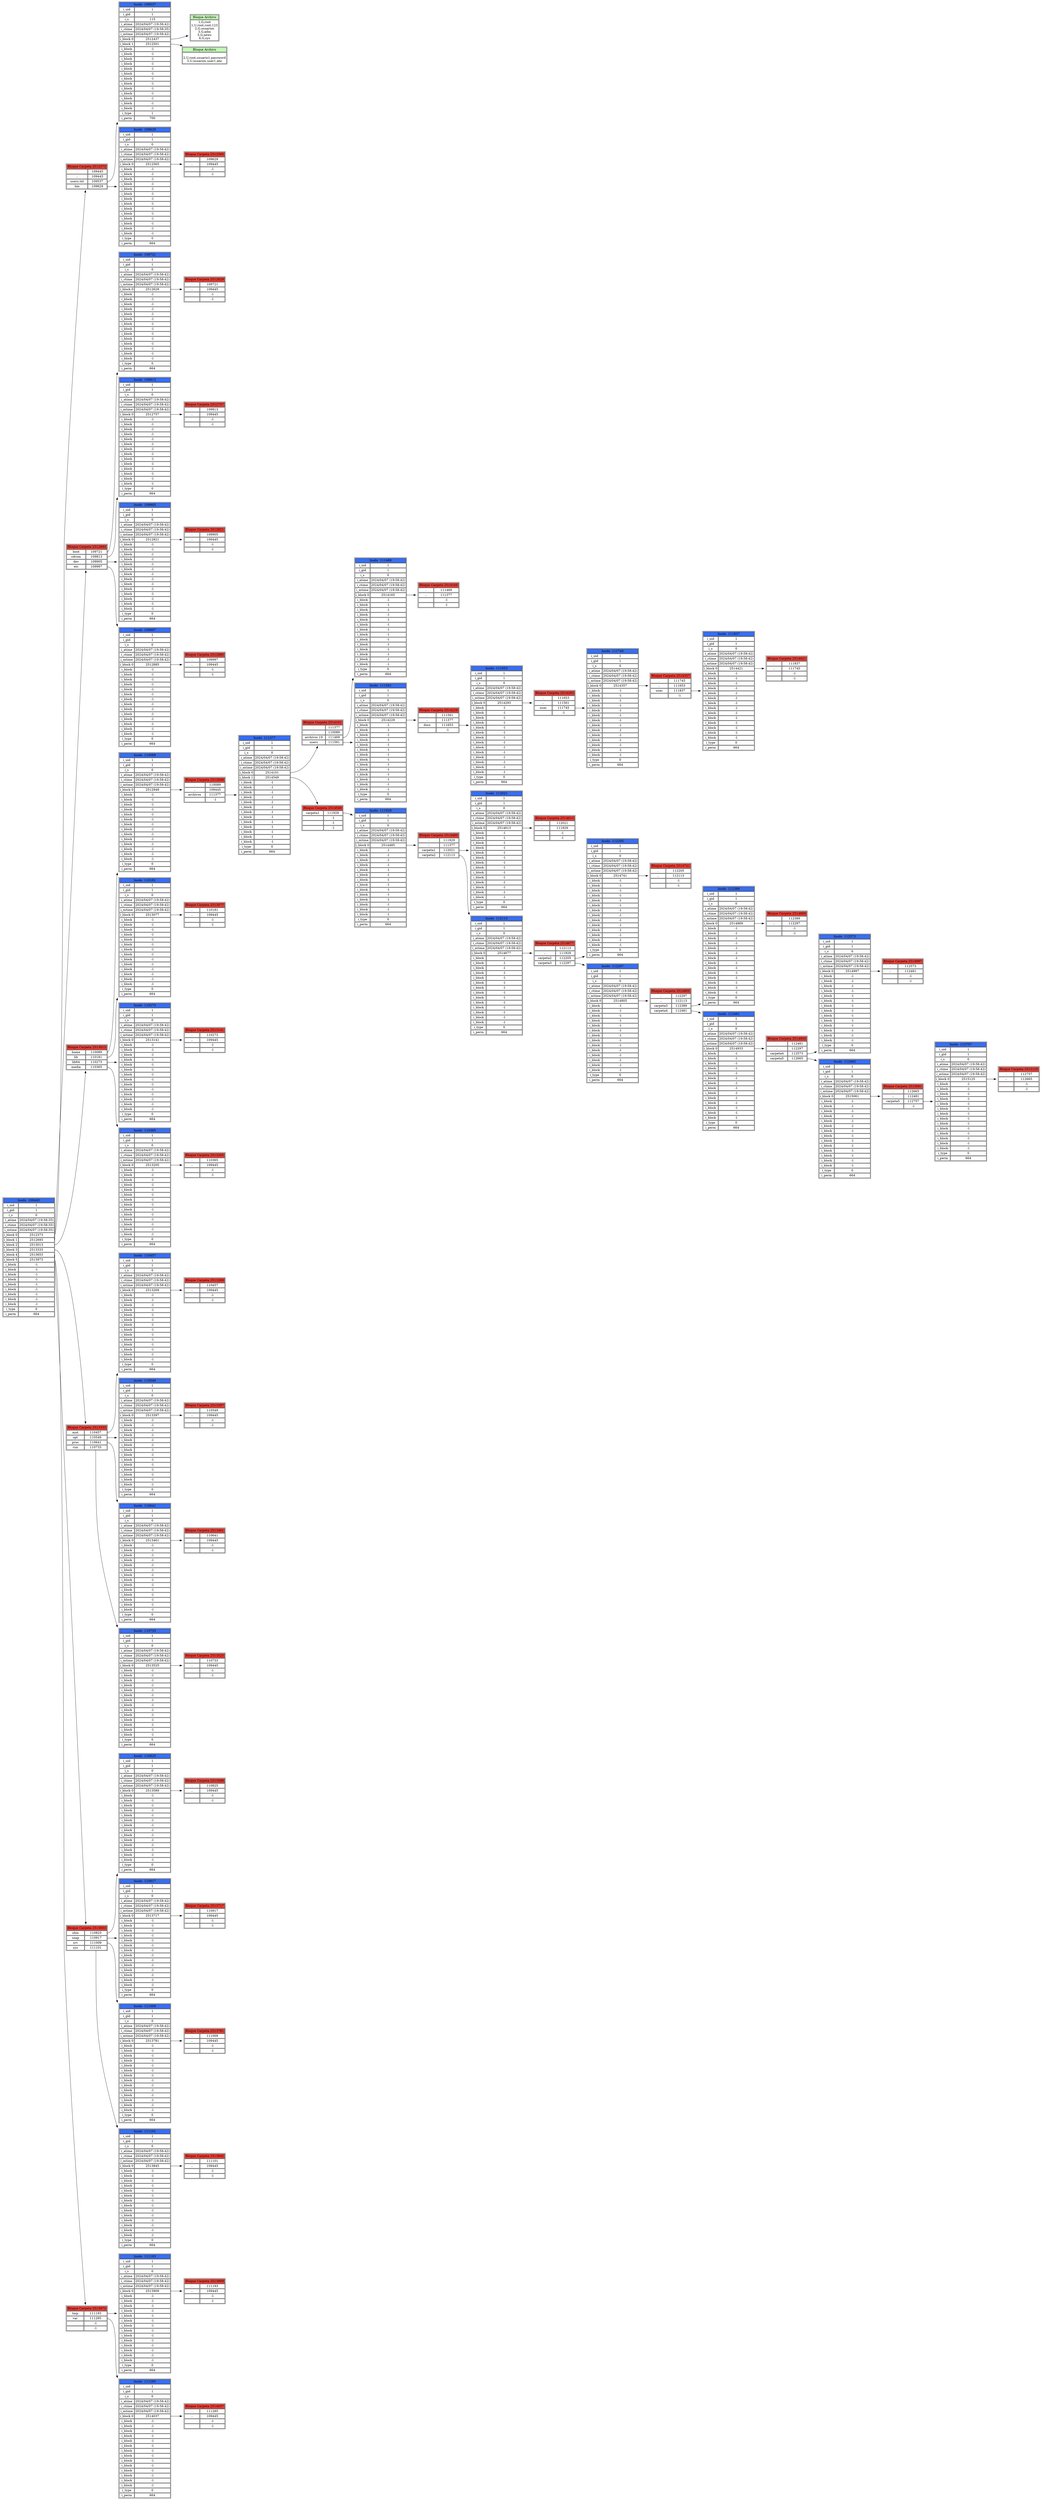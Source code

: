 digraph G {
	rankdir=LR;
	node[shape=none];
	n109445[label=<<table>
		<tr>
			<td bgcolor="#376ef3" colspan="2">Inodo  109445</td>
		</tr>
		<tr>
			<td>i_uid</td>
			<td>1</td>
		</tr>
		<tr>
			<td>i_gid</td>
			<td>1</td>
		</tr>
		<tr>
			<td>i_s</td>
			<td>0</td>
		</tr>
		<tr>
			<td>i_atime</td>
			<td>2024/04/07 (19:58:35)</td>
		</tr>
		<tr>
			<td>i_ctime</td>
			<td>2024/04/07 (19:58:35)</td>
		</tr>
		<tr>
			<td>i_mtime</td>
			<td>2024/04/07 (19:58:35)</td>
		</tr>
		<tr>
			<td>i_block 0</td>
			<td port="2512373">2512373</td>
		</tr>
		<tr>
			<td>i_block 1</td>
			<td port="2512693">2512693</td>
		</tr>
		<tr>
			<td>i_block 2</td>
			<td port="2513013">2513013</td>
		</tr>
		<tr>
			<td>i_block 3</td>
			<td port="2513333">2513333</td>
		</tr>
		<tr>
			<td>i_block 4</td>
			<td port="2513653">2513653</td>
		</tr>
		<tr>
			<td>i_block 5</td>
			<td port="2513973">2513973</td>
		</tr>
		<tr>
			<td>i_block</td>
			<td>-1</td>
		</tr>
		<tr>
			<td>i_block</td>
			<td>-1</td>
		</tr>
		<tr>
			<td>i_block</td>
			<td>-1</td>
		</tr>
		<tr>
			<td>i_block</td>
			<td>-1</td>
		</tr>
		<tr>
			<td>i_block</td>
			<td>-1</td>
		</tr>
		<tr>
			<td>i_block</td>
			<td>-1</td>
		</tr>
		<tr>
			<td>i_block</td>
			<td>-1</td>
		</tr>
		<tr>
			<td>i_block</td>
			<td>-1</td>
		</tr>
		<tr>
			<td>i_block</td>
			<td>-1</td>
		</tr>
		<tr>
			<td>i_type</td>
			<td>0</td>
		</tr>
		<tr>
			<td>i_perm</td>
			<td>664</td>
		</tr>
	</table>>];

	n2512373[label=<<table>
		<tr>
			<td colspan="2" bgcolor="#f34037">Bloque Carpeta 2512373</td>
		</tr>
		<tr>
			<td>.</td>
			<td port="109445">109445</td>
		</tr>
		<tr>
			<td>..</td>
			<td port="109445">109445</td>
		</tr>
		<tr>
			<td>users.txt</td>
			<td port="109537">109537</td>
		</tr>
		<tr>
			<td>bin</td>
			<td port="109629">109629</td>
		</tr>
	</table>>];
n2512373:109537->n109537;
n2512373:109629->n109629;

n109445:2512373->n2512373;

	n2512693[label=<<table>
		<tr>
			<td colspan="2" bgcolor="#f34037">Bloque Carpeta 2512693</td>
		</tr>
		<tr>
			<td>boot</td>
			<td port="109721">109721</td>
		</tr>
		<tr>
			<td>cdrom</td>
			<td port="109813">109813</td>
		</tr>
		<tr>
			<td>dev</td>
			<td port="109905">109905</td>
		</tr>
		<tr>
			<td>etc</td>
			<td port="109997">109997</td>
		</tr>
	</table>>];
n2512693:109721->n109721;
n2512693:109813->n109813;
n2512693:109905->n109905;
n2512693:109997->n109997;

n109445:2512693->n2512693;

	n2513013[label=<<table>
		<tr>
			<td colspan="2" bgcolor="#f34037">Bloque Carpeta 2513013</td>
		</tr>
		<tr>
			<td>home</td>
			<td port="110089">110089</td>
		</tr>
		<tr>
			<td>lib</td>
			<td port="110181">110181</td>
		</tr>
		<tr>
			<td>lib64</td>
			<td port="110273">110273</td>
		</tr>
		<tr>
			<td>media</td>
			<td port="110365">110365</td>
		</tr>
	</table>>];
n2513013:110089->n110089;
n2513013:110181->n110181;
n2513013:110273->n110273;
n2513013:110365->n110365;

n109445:2513013->n2513013;

	n2513333[label=<<table>
		<tr>
			<td colspan="2" bgcolor="#f34037">Bloque Carpeta 2513333</td>
		</tr>
		<tr>
			<td>mnt</td>
			<td port="110457">110457</td>
		</tr>
		<tr>
			<td>opt</td>
			<td port="110549">110549</td>
		</tr>
		<tr>
			<td>proc</td>
			<td port="110641">110641</td>
		</tr>
		<tr>
			<td>run</td>
			<td port="110733">110733</td>
		</tr>
	</table>>];
n2513333:110457->n110457;
n2513333:110549->n110549;
n2513333:110641->n110641;
n2513333:110733->n110733;

n109445:2513333->n2513333;

	n2513653[label=<<table>
		<tr>
			<td colspan="2" bgcolor="#f34037">Bloque Carpeta 2513653</td>
		</tr>
		<tr>
			<td>sbin</td>
			<td port="110825">110825</td>
		</tr>
		<tr>
			<td>snap</td>
			<td port="110917">110917</td>
		</tr>
		<tr>
			<td>srv</td>
			<td port="111009">111009</td>
		</tr>
		<tr>
			<td>sys</td>
			<td port="111101">111101</td>
		</tr>
	</table>>];
n2513653:110825->n110825;
n2513653:110917->n110917;
n2513653:111009->n111009;
n2513653:111101->n111101;

n109445:2513653->n2513653;

	n2513973[label=<<table>
		<tr>
			<td colspan="2" bgcolor="#f34037">Bloque Carpeta 2513973</td>
		</tr>
		<tr>
			<td>tmp</td>
			<td port="111193">111193</td>
		</tr>
		<tr>
			<td>var</td>
			<td port="111285">111285</td>
		</tr>
		<tr>
			<td></td>
			<td port="-1">-1</td>
		</tr>
		<tr>
			<td></td>
			<td port="-1">-1</td>
		</tr>
	</table>>];
n2513973:111193->n111193;
n2513973:111285->n111285;

n109445:2513973->n2513973;

	n109537[label=<<table>
		<tr>
			<td bgcolor="#376ef3" colspan="2">Inodo  109537</td>
		</tr>
		<tr>
			<td>i_uid</td>
			<td>1</td>
		</tr>
		<tr>
			<td>i_gid</td>
			<td>1</td>
		</tr>
		<tr>
			<td>i_s</td>
			<td>115</td>
		</tr>
		<tr>
			<td>i_atime</td>
			<td>2024/04/07 (19:58:42)</td>
		</tr>
		<tr>
			<td>i_ctime</td>
			<td>2024/04/07 (19:58:35)</td>
		</tr>
		<tr>
			<td>i_mtime</td>
			<td>2024/04/07 (19:58:42)</td>
		</tr>
		<tr>
			<td>i_block 0</td>
			<td port="2512437">2512437</td>
		</tr>
		<tr>
			<td>i_block 1</td>
			<td port="2512501">2512501</td>
		</tr>
		<tr>
			<td>i_block</td>
			<td>-1</td>
		</tr>
		<tr>
			<td>i_block</td>
			<td>-1</td>
		</tr>
		<tr>
			<td>i_block</td>
			<td>-1</td>
		</tr>
		<tr>
			<td>i_block</td>
			<td>-1</td>
		</tr>
		<tr>
			<td>i_block</td>
			<td>-1</td>
		</tr>
		<tr>
			<td>i_block</td>
			<td>-1</td>
		</tr>
		<tr>
			<td>i_block</td>
			<td>-1</td>
		</tr>
		<tr>
			<td>i_block</td>
			<td>-1</td>
		</tr>
		<tr>
			<td>i_block</td>
			<td>-1</td>
		</tr>
		<tr>
			<td>i_block</td>
			<td>-1</td>
		</tr>
		<tr>
			<td>i_block</td>
			<td>-1</td>
		</tr>
		<tr>
			<td>i_block</td>
			<td>-1</td>
		</tr>
		<tr>
			<td>i_block</td>
			<td>-1</td>
		</tr>
		<tr>
			<td>i_type</td>
			<td>1</td>
		</tr>
		<tr>
			<td>i_perm</td>
			<td>700</td>
		</tr>
	</table>>];

	n2512437[label=<<table>
		<tr>
			<td bgcolor="#c3f8b6">Bloque Archivo</td>
		</tr>
		<tr>
			<td>1,G,root<br/>1,U,root,root,123<br/>2,G,usuarios<br/>3,G,adm<br/>5,G,news<br/>6,G,sys</td>
		</tr>
	</table>>];

n109537:2512437->n2512437;

	n2512501[label=<<table>
		<tr>
			<td bgcolor="#c3f8b6">Bloque Archivo</td>
		</tr>
		<tr>
			<td><br/>2,U,root,usuario1,password<br/>3,U,usuarios,user1,abc<br/></td>
		</tr>
	</table>>];

n109537:2512501->n2512501;

	n109629[label=<<table>
		<tr>
			<td bgcolor="#376ef3" colspan="2">Inodo  109629</td>
		</tr>
		<tr>
			<td>i_uid</td>
			<td>1</td>
		</tr>
		<tr>
			<td>i_gid</td>
			<td>1</td>
		</tr>
		<tr>
			<td>i_s</td>
			<td>0</td>
		</tr>
		<tr>
			<td>i_atime</td>
			<td>2024/04/07 (19:58:42)</td>
		</tr>
		<tr>
			<td>i_ctime</td>
			<td>2024/04/07 (19:58:42)</td>
		</tr>
		<tr>
			<td>i_mtime</td>
			<td>2024/04/07 (19:58:42)</td>
		</tr>
		<tr>
			<td>i_block 0</td>
			<td port="2512565">2512565</td>
		</tr>
		<tr>
			<td>i_block</td>
			<td>-1</td>
		</tr>
		<tr>
			<td>i_block</td>
			<td>-1</td>
		</tr>
		<tr>
			<td>i_block</td>
			<td>-1</td>
		</tr>
		<tr>
			<td>i_block</td>
			<td>-1</td>
		</tr>
		<tr>
			<td>i_block</td>
			<td>-1</td>
		</tr>
		<tr>
			<td>i_block</td>
			<td>-1</td>
		</tr>
		<tr>
			<td>i_block</td>
			<td>-1</td>
		</tr>
		<tr>
			<td>i_block</td>
			<td>-1</td>
		</tr>
		<tr>
			<td>i_block</td>
			<td>-1</td>
		</tr>
		<tr>
			<td>i_block</td>
			<td>-1</td>
		</tr>
		<tr>
			<td>i_block</td>
			<td>-1</td>
		</tr>
		<tr>
			<td>i_block</td>
			<td>-1</td>
		</tr>
		<tr>
			<td>i_block</td>
			<td>-1</td>
		</tr>
		<tr>
			<td>i_block</td>
			<td>-1</td>
		</tr>
		<tr>
			<td>i_type</td>
			<td>0</td>
		</tr>
		<tr>
			<td>i_perm</td>
			<td>664</td>
		</tr>
	</table>>];

	n2512565[label=<<table>
		<tr>
			<td colspan="2" bgcolor="#f34037">Bloque Carpeta 2512565</td>
		</tr>
		<tr>
			<td>.</td>
			<td port="109629">109629</td>
		</tr>
		<tr>
			<td>..</td>
			<td port="109445">109445</td>
		</tr>
		<tr>
			<td></td>
			<td port="-1">-1</td>
		</tr>
		<tr>
			<td></td>
			<td port="-1">-1</td>
		</tr>
	</table>>];

n109629:2512565->n2512565;

	n109721[label=<<table>
		<tr>
			<td bgcolor="#376ef3" colspan="2">Inodo  109721</td>
		</tr>
		<tr>
			<td>i_uid</td>
			<td>1</td>
		</tr>
		<tr>
			<td>i_gid</td>
			<td>1</td>
		</tr>
		<tr>
			<td>i_s</td>
			<td>0</td>
		</tr>
		<tr>
			<td>i_atime</td>
			<td>2024/04/07 (19:58:42)</td>
		</tr>
		<tr>
			<td>i_ctime</td>
			<td>2024/04/07 (19:58:42)</td>
		</tr>
		<tr>
			<td>i_mtime</td>
			<td>2024/04/07 (19:58:42)</td>
		</tr>
		<tr>
			<td>i_block 0</td>
			<td port="2512629">2512629</td>
		</tr>
		<tr>
			<td>i_block</td>
			<td>-1</td>
		</tr>
		<tr>
			<td>i_block</td>
			<td>-1</td>
		</tr>
		<tr>
			<td>i_block</td>
			<td>-1</td>
		</tr>
		<tr>
			<td>i_block</td>
			<td>-1</td>
		</tr>
		<tr>
			<td>i_block</td>
			<td>-1</td>
		</tr>
		<tr>
			<td>i_block</td>
			<td>-1</td>
		</tr>
		<tr>
			<td>i_block</td>
			<td>-1</td>
		</tr>
		<tr>
			<td>i_block</td>
			<td>-1</td>
		</tr>
		<tr>
			<td>i_block</td>
			<td>-1</td>
		</tr>
		<tr>
			<td>i_block</td>
			<td>-1</td>
		</tr>
		<tr>
			<td>i_block</td>
			<td>-1</td>
		</tr>
		<tr>
			<td>i_block</td>
			<td>-1</td>
		</tr>
		<tr>
			<td>i_block</td>
			<td>-1</td>
		</tr>
		<tr>
			<td>i_block</td>
			<td>-1</td>
		</tr>
		<tr>
			<td>i_type</td>
			<td>0</td>
		</tr>
		<tr>
			<td>i_perm</td>
			<td>664</td>
		</tr>
	</table>>];

	n2512629[label=<<table>
		<tr>
			<td colspan="2" bgcolor="#f34037">Bloque Carpeta 2512629</td>
		</tr>
		<tr>
			<td>.</td>
			<td port="109721">109721</td>
		</tr>
		<tr>
			<td>..</td>
			<td port="109445">109445</td>
		</tr>
		<tr>
			<td></td>
			<td port="-1">-1</td>
		</tr>
		<tr>
			<td></td>
			<td port="-1">-1</td>
		</tr>
	</table>>];

n109721:2512629->n2512629;

	n109813[label=<<table>
		<tr>
			<td bgcolor="#376ef3" colspan="2">Inodo  109813</td>
		</tr>
		<tr>
			<td>i_uid</td>
			<td>1</td>
		</tr>
		<tr>
			<td>i_gid</td>
			<td>1</td>
		</tr>
		<tr>
			<td>i_s</td>
			<td>0</td>
		</tr>
		<tr>
			<td>i_atime</td>
			<td>2024/04/07 (19:58:42)</td>
		</tr>
		<tr>
			<td>i_ctime</td>
			<td>2024/04/07 (19:58:42)</td>
		</tr>
		<tr>
			<td>i_mtime</td>
			<td>2024/04/07 (19:58:42)</td>
		</tr>
		<tr>
			<td>i_block 0</td>
			<td port="2512757">2512757</td>
		</tr>
		<tr>
			<td>i_block</td>
			<td>-1</td>
		</tr>
		<tr>
			<td>i_block</td>
			<td>-1</td>
		</tr>
		<tr>
			<td>i_block</td>
			<td>-1</td>
		</tr>
		<tr>
			<td>i_block</td>
			<td>-1</td>
		</tr>
		<tr>
			<td>i_block</td>
			<td>-1</td>
		</tr>
		<tr>
			<td>i_block</td>
			<td>-1</td>
		</tr>
		<tr>
			<td>i_block</td>
			<td>-1</td>
		</tr>
		<tr>
			<td>i_block</td>
			<td>-1</td>
		</tr>
		<tr>
			<td>i_block</td>
			<td>-1</td>
		</tr>
		<tr>
			<td>i_block</td>
			<td>-1</td>
		</tr>
		<tr>
			<td>i_block</td>
			<td>-1</td>
		</tr>
		<tr>
			<td>i_block</td>
			<td>-1</td>
		</tr>
		<tr>
			<td>i_block</td>
			<td>-1</td>
		</tr>
		<tr>
			<td>i_block</td>
			<td>-1</td>
		</tr>
		<tr>
			<td>i_type</td>
			<td>0</td>
		</tr>
		<tr>
			<td>i_perm</td>
			<td>664</td>
		</tr>
	</table>>];

	n2512757[label=<<table>
		<tr>
			<td colspan="2" bgcolor="#f34037">Bloque Carpeta 2512757</td>
		</tr>
		<tr>
			<td>.</td>
			<td port="109813">109813</td>
		</tr>
		<tr>
			<td>..</td>
			<td port="109445">109445</td>
		</tr>
		<tr>
			<td></td>
			<td port="-1">-1</td>
		</tr>
		<tr>
			<td></td>
			<td port="-1">-1</td>
		</tr>
	</table>>];

n109813:2512757->n2512757;

	n109905[label=<<table>
		<tr>
			<td bgcolor="#376ef3" colspan="2">Inodo  109905</td>
		</tr>
		<tr>
			<td>i_uid</td>
			<td>1</td>
		</tr>
		<tr>
			<td>i_gid</td>
			<td>1</td>
		</tr>
		<tr>
			<td>i_s</td>
			<td>0</td>
		</tr>
		<tr>
			<td>i_atime</td>
			<td>2024/04/07 (19:58:42)</td>
		</tr>
		<tr>
			<td>i_ctime</td>
			<td>2024/04/07 (19:58:42)</td>
		</tr>
		<tr>
			<td>i_mtime</td>
			<td>2024/04/07 (19:58:42)</td>
		</tr>
		<tr>
			<td>i_block 0</td>
			<td port="2512821">2512821</td>
		</tr>
		<tr>
			<td>i_block</td>
			<td>-1</td>
		</tr>
		<tr>
			<td>i_block</td>
			<td>-1</td>
		</tr>
		<tr>
			<td>i_block</td>
			<td>-1</td>
		</tr>
		<tr>
			<td>i_block</td>
			<td>-1</td>
		</tr>
		<tr>
			<td>i_block</td>
			<td>-1</td>
		</tr>
		<tr>
			<td>i_block</td>
			<td>-1</td>
		</tr>
		<tr>
			<td>i_block</td>
			<td>-1</td>
		</tr>
		<tr>
			<td>i_block</td>
			<td>-1</td>
		</tr>
		<tr>
			<td>i_block</td>
			<td>-1</td>
		</tr>
		<tr>
			<td>i_block</td>
			<td>-1</td>
		</tr>
		<tr>
			<td>i_block</td>
			<td>-1</td>
		</tr>
		<tr>
			<td>i_block</td>
			<td>-1</td>
		</tr>
		<tr>
			<td>i_block</td>
			<td>-1</td>
		</tr>
		<tr>
			<td>i_block</td>
			<td>-1</td>
		</tr>
		<tr>
			<td>i_type</td>
			<td>0</td>
		</tr>
		<tr>
			<td>i_perm</td>
			<td>664</td>
		</tr>
	</table>>];

	n2512821[label=<<table>
		<tr>
			<td colspan="2" bgcolor="#f34037">Bloque Carpeta 2512821</td>
		</tr>
		<tr>
			<td>.</td>
			<td port="109905">109905</td>
		</tr>
		<tr>
			<td>..</td>
			<td port="109445">109445</td>
		</tr>
		<tr>
			<td></td>
			<td port="-1">-1</td>
		</tr>
		<tr>
			<td></td>
			<td port="-1">-1</td>
		</tr>
	</table>>];

n109905:2512821->n2512821;

	n109997[label=<<table>
		<tr>
			<td bgcolor="#376ef3" colspan="2">Inodo  109997</td>
		</tr>
		<tr>
			<td>i_uid</td>
			<td>1</td>
		</tr>
		<tr>
			<td>i_gid</td>
			<td>1</td>
		</tr>
		<tr>
			<td>i_s</td>
			<td>0</td>
		</tr>
		<tr>
			<td>i_atime</td>
			<td>2024/04/07 (19:58:42)</td>
		</tr>
		<tr>
			<td>i_ctime</td>
			<td>2024/04/07 (19:58:42)</td>
		</tr>
		<tr>
			<td>i_mtime</td>
			<td>2024/04/07 (19:58:42)</td>
		</tr>
		<tr>
			<td>i_block 0</td>
			<td port="2512885">2512885</td>
		</tr>
		<tr>
			<td>i_block</td>
			<td>-1</td>
		</tr>
		<tr>
			<td>i_block</td>
			<td>-1</td>
		</tr>
		<tr>
			<td>i_block</td>
			<td>-1</td>
		</tr>
		<tr>
			<td>i_block</td>
			<td>-1</td>
		</tr>
		<tr>
			<td>i_block</td>
			<td>-1</td>
		</tr>
		<tr>
			<td>i_block</td>
			<td>-1</td>
		</tr>
		<tr>
			<td>i_block</td>
			<td>-1</td>
		</tr>
		<tr>
			<td>i_block</td>
			<td>-1</td>
		</tr>
		<tr>
			<td>i_block</td>
			<td>-1</td>
		</tr>
		<tr>
			<td>i_block</td>
			<td>-1</td>
		</tr>
		<tr>
			<td>i_block</td>
			<td>-1</td>
		</tr>
		<tr>
			<td>i_block</td>
			<td>-1</td>
		</tr>
		<tr>
			<td>i_block</td>
			<td>-1</td>
		</tr>
		<tr>
			<td>i_block</td>
			<td>-1</td>
		</tr>
		<tr>
			<td>i_type</td>
			<td>0</td>
		</tr>
		<tr>
			<td>i_perm</td>
			<td>664</td>
		</tr>
	</table>>];

	n2512885[label=<<table>
		<tr>
			<td colspan="2" bgcolor="#f34037">Bloque Carpeta 2512885</td>
		</tr>
		<tr>
			<td>.</td>
			<td port="109997">109997</td>
		</tr>
		<tr>
			<td>..</td>
			<td port="109445">109445</td>
		</tr>
		<tr>
			<td></td>
			<td port="-1">-1</td>
		</tr>
		<tr>
			<td></td>
			<td port="-1">-1</td>
		</tr>
	</table>>];

n109997:2512885->n2512885;

	n110089[label=<<table>
		<tr>
			<td bgcolor="#376ef3" colspan="2">Inodo  110089</td>
		</tr>
		<tr>
			<td>i_uid</td>
			<td>1</td>
		</tr>
		<tr>
			<td>i_gid</td>
			<td>1</td>
		</tr>
		<tr>
			<td>i_s</td>
			<td>0</td>
		</tr>
		<tr>
			<td>i_atime</td>
			<td>2024/04/07 (19:58:42)</td>
		</tr>
		<tr>
			<td>i_ctime</td>
			<td>2024/04/07 (19:58:42)</td>
		</tr>
		<tr>
			<td>i_mtime</td>
			<td>2024/04/07 (19:58:42)</td>
		</tr>
		<tr>
			<td>i_block 0</td>
			<td port="2512949">2512949</td>
		</tr>
		<tr>
			<td>i_block</td>
			<td>-1</td>
		</tr>
		<tr>
			<td>i_block</td>
			<td>-1</td>
		</tr>
		<tr>
			<td>i_block</td>
			<td>-1</td>
		</tr>
		<tr>
			<td>i_block</td>
			<td>-1</td>
		</tr>
		<tr>
			<td>i_block</td>
			<td>-1</td>
		</tr>
		<tr>
			<td>i_block</td>
			<td>-1</td>
		</tr>
		<tr>
			<td>i_block</td>
			<td>-1</td>
		</tr>
		<tr>
			<td>i_block</td>
			<td>-1</td>
		</tr>
		<tr>
			<td>i_block</td>
			<td>-1</td>
		</tr>
		<tr>
			<td>i_block</td>
			<td>-1</td>
		</tr>
		<tr>
			<td>i_block</td>
			<td>-1</td>
		</tr>
		<tr>
			<td>i_block</td>
			<td>-1</td>
		</tr>
		<tr>
			<td>i_block</td>
			<td>-1</td>
		</tr>
		<tr>
			<td>i_block</td>
			<td>-1</td>
		</tr>
		<tr>
			<td>i_type</td>
			<td>0</td>
		</tr>
		<tr>
			<td>i_perm</td>
			<td>664</td>
		</tr>
	</table>>];

	n2512949[label=<<table>
		<tr>
			<td colspan="2" bgcolor="#f34037">Bloque Carpeta 2512949</td>
		</tr>
		<tr>
			<td>.</td>
			<td port="110089">110089</td>
		</tr>
		<tr>
			<td>..</td>
			<td port="109445">109445</td>
		</tr>
		<tr>
			<td>archivos</td>
			<td port="111377">111377</td>
		</tr>
		<tr>
			<td></td>
			<td port="-1">-1</td>
		</tr>
	</table>>];
n2512949:111377->n111377;

n110089:2512949->n2512949;

	n110181[label=<<table>
		<tr>
			<td bgcolor="#376ef3" colspan="2">Inodo  110181</td>
		</tr>
		<tr>
			<td>i_uid</td>
			<td>1</td>
		</tr>
		<tr>
			<td>i_gid</td>
			<td>1</td>
		</tr>
		<tr>
			<td>i_s</td>
			<td>0</td>
		</tr>
		<tr>
			<td>i_atime</td>
			<td>2024/04/07 (19:58:42)</td>
		</tr>
		<tr>
			<td>i_ctime</td>
			<td>2024/04/07 (19:58:42)</td>
		</tr>
		<tr>
			<td>i_mtime</td>
			<td>2024/04/07 (19:58:42)</td>
		</tr>
		<tr>
			<td>i_block 0</td>
			<td port="2513077">2513077</td>
		</tr>
		<tr>
			<td>i_block</td>
			<td>-1</td>
		</tr>
		<tr>
			<td>i_block</td>
			<td>-1</td>
		</tr>
		<tr>
			<td>i_block</td>
			<td>-1</td>
		</tr>
		<tr>
			<td>i_block</td>
			<td>-1</td>
		</tr>
		<tr>
			<td>i_block</td>
			<td>-1</td>
		</tr>
		<tr>
			<td>i_block</td>
			<td>-1</td>
		</tr>
		<tr>
			<td>i_block</td>
			<td>-1</td>
		</tr>
		<tr>
			<td>i_block</td>
			<td>-1</td>
		</tr>
		<tr>
			<td>i_block</td>
			<td>-1</td>
		</tr>
		<tr>
			<td>i_block</td>
			<td>-1</td>
		</tr>
		<tr>
			<td>i_block</td>
			<td>-1</td>
		</tr>
		<tr>
			<td>i_block</td>
			<td>-1</td>
		</tr>
		<tr>
			<td>i_block</td>
			<td>-1</td>
		</tr>
		<tr>
			<td>i_block</td>
			<td>-1</td>
		</tr>
		<tr>
			<td>i_type</td>
			<td>0</td>
		</tr>
		<tr>
			<td>i_perm</td>
			<td>664</td>
		</tr>
	</table>>];

	n2513077[label=<<table>
		<tr>
			<td colspan="2" bgcolor="#f34037">Bloque Carpeta 2513077</td>
		</tr>
		<tr>
			<td>.</td>
			<td port="110181">110181</td>
		</tr>
		<tr>
			<td>..</td>
			<td port="109445">109445</td>
		</tr>
		<tr>
			<td></td>
			<td port="-1">-1</td>
		</tr>
		<tr>
			<td></td>
			<td port="-1">-1</td>
		</tr>
	</table>>];

n110181:2513077->n2513077;

	n110273[label=<<table>
		<tr>
			<td bgcolor="#376ef3" colspan="2">Inodo  110273</td>
		</tr>
		<tr>
			<td>i_uid</td>
			<td>1</td>
		</tr>
		<tr>
			<td>i_gid</td>
			<td>1</td>
		</tr>
		<tr>
			<td>i_s</td>
			<td>0</td>
		</tr>
		<tr>
			<td>i_atime</td>
			<td>2024/04/07 (19:58:42)</td>
		</tr>
		<tr>
			<td>i_ctime</td>
			<td>2024/04/07 (19:58:42)</td>
		</tr>
		<tr>
			<td>i_mtime</td>
			<td>2024/04/07 (19:58:42)</td>
		</tr>
		<tr>
			<td>i_block 0</td>
			<td port="2513141">2513141</td>
		</tr>
		<tr>
			<td>i_block</td>
			<td>-1</td>
		</tr>
		<tr>
			<td>i_block</td>
			<td>-1</td>
		</tr>
		<tr>
			<td>i_block</td>
			<td>-1</td>
		</tr>
		<tr>
			<td>i_block</td>
			<td>-1</td>
		</tr>
		<tr>
			<td>i_block</td>
			<td>-1</td>
		</tr>
		<tr>
			<td>i_block</td>
			<td>-1</td>
		</tr>
		<tr>
			<td>i_block</td>
			<td>-1</td>
		</tr>
		<tr>
			<td>i_block</td>
			<td>-1</td>
		</tr>
		<tr>
			<td>i_block</td>
			<td>-1</td>
		</tr>
		<tr>
			<td>i_block</td>
			<td>-1</td>
		</tr>
		<tr>
			<td>i_block</td>
			<td>-1</td>
		</tr>
		<tr>
			<td>i_block</td>
			<td>-1</td>
		</tr>
		<tr>
			<td>i_block</td>
			<td>-1</td>
		</tr>
		<tr>
			<td>i_block</td>
			<td>-1</td>
		</tr>
		<tr>
			<td>i_type</td>
			<td>0</td>
		</tr>
		<tr>
			<td>i_perm</td>
			<td>664</td>
		</tr>
	</table>>];

	n2513141[label=<<table>
		<tr>
			<td colspan="2" bgcolor="#f34037">Bloque Carpeta 2513141</td>
		</tr>
		<tr>
			<td>.</td>
			<td port="110273">110273</td>
		</tr>
		<tr>
			<td>..</td>
			<td port="109445">109445</td>
		</tr>
		<tr>
			<td></td>
			<td port="-1">-1</td>
		</tr>
		<tr>
			<td></td>
			<td port="-1">-1</td>
		</tr>
	</table>>];

n110273:2513141->n2513141;

	n110365[label=<<table>
		<tr>
			<td bgcolor="#376ef3" colspan="2">Inodo  110365</td>
		</tr>
		<tr>
			<td>i_uid</td>
			<td>1</td>
		</tr>
		<tr>
			<td>i_gid</td>
			<td>1</td>
		</tr>
		<tr>
			<td>i_s</td>
			<td>0</td>
		</tr>
		<tr>
			<td>i_atime</td>
			<td>2024/04/07 (19:58:42)</td>
		</tr>
		<tr>
			<td>i_ctime</td>
			<td>2024/04/07 (19:58:42)</td>
		</tr>
		<tr>
			<td>i_mtime</td>
			<td>2024/04/07 (19:58:42)</td>
		</tr>
		<tr>
			<td>i_block 0</td>
			<td port="2513205">2513205</td>
		</tr>
		<tr>
			<td>i_block</td>
			<td>-1</td>
		</tr>
		<tr>
			<td>i_block</td>
			<td>-1</td>
		</tr>
		<tr>
			<td>i_block</td>
			<td>-1</td>
		</tr>
		<tr>
			<td>i_block</td>
			<td>-1</td>
		</tr>
		<tr>
			<td>i_block</td>
			<td>-1</td>
		</tr>
		<tr>
			<td>i_block</td>
			<td>-1</td>
		</tr>
		<tr>
			<td>i_block</td>
			<td>-1</td>
		</tr>
		<tr>
			<td>i_block</td>
			<td>-1</td>
		</tr>
		<tr>
			<td>i_block</td>
			<td>-1</td>
		</tr>
		<tr>
			<td>i_block</td>
			<td>-1</td>
		</tr>
		<tr>
			<td>i_block</td>
			<td>-1</td>
		</tr>
		<tr>
			<td>i_block</td>
			<td>-1</td>
		</tr>
		<tr>
			<td>i_block</td>
			<td>-1</td>
		</tr>
		<tr>
			<td>i_block</td>
			<td>-1</td>
		</tr>
		<tr>
			<td>i_type</td>
			<td>0</td>
		</tr>
		<tr>
			<td>i_perm</td>
			<td>664</td>
		</tr>
	</table>>];

	n2513205[label=<<table>
		<tr>
			<td colspan="2" bgcolor="#f34037">Bloque Carpeta 2513205</td>
		</tr>
		<tr>
			<td>.</td>
			<td port="110365">110365</td>
		</tr>
		<tr>
			<td>..</td>
			<td port="109445">109445</td>
		</tr>
		<tr>
			<td></td>
			<td port="-1">-1</td>
		</tr>
		<tr>
			<td></td>
			<td port="-1">-1</td>
		</tr>
	</table>>];

n110365:2513205->n2513205;

	n110457[label=<<table>
		<tr>
			<td bgcolor="#376ef3" colspan="2">Inodo  110457</td>
		</tr>
		<tr>
			<td>i_uid</td>
			<td>1</td>
		</tr>
		<tr>
			<td>i_gid</td>
			<td>1</td>
		</tr>
		<tr>
			<td>i_s</td>
			<td>0</td>
		</tr>
		<tr>
			<td>i_atime</td>
			<td>2024/04/07 (19:58:42)</td>
		</tr>
		<tr>
			<td>i_ctime</td>
			<td>2024/04/07 (19:58:42)</td>
		</tr>
		<tr>
			<td>i_mtime</td>
			<td>2024/04/07 (19:58:42)</td>
		</tr>
		<tr>
			<td>i_block 0</td>
			<td port="2513269">2513269</td>
		</tr>
		<tr>
			<td>i_block</td>
			<td>-1</td>
		</tr>
		<tr>
			<td>i_block</td>
			<td>-1</td>
		</tr>
		<tr>
			<td>i_block</td>
			<td>-1</td>
		</tr>
		<tr>
			<td>i_block</td>
			<td>-1</td>
		</tr>
		<tr>
			<td>i_block</td>
			<td>-1</td>
		</tr>
		<tr>
			<td>i_block</td>
			<td>-1</td>
		</tr>
		<tr>
			<td>i_block</td>
			<td>-1</td>
		</tr>
		<tr>
			<td>i_block</td>
			<td>-1</td>
		</tr>
		<tr>
			<td>i_block</td>
			<td>-1</td>
		</tr>
		<tr>
			<td>i_block</td>
			<td>-1</td>
		</tr>
		<tr>
			<td>i_block</td>
			<td>-1</td>
		</tr>
		<tr>
			<td>i_block</td>
			<td>-1</td>
		</tr>
		<tr>
			<td>i_block</td>
			<td>-1</td>
		</tr>
		<tr>
			<td>i_block</td>
			<td>-1</td>
		</tr>
		<tr>
			<td>i_type</td>
			<td>0</td>
		</tr>
		<tr>
			<td>i_perm</td>
			<td>664</td>
		</tr>
	</table>>];

	n2513269[label=<<table>
		<tr>
			<td colspan="2" bgcolor="#f34037">Bloque Carpeta 2513269</td>
		</tr>
		<tr>
			<td>.</td>
			<td port="110457">110457</td>
		</tr>
		<tr>
			<td>..</td>
			<td port="109445">109445</td>
		</tr>
		<tr>
			<td></td>
			<td port="-1">-1</td>
		</tr>
		<tr>
			<td></td>
			<td port="-1">-1</td>
		</tr>
	</table>>];

n110457:2513269->n2513269;

	n110549[label=<<table>
		<tr>
			<td bgcolor="#376ef3" colspan="2">Inodo  110549</td>
		</tr>
		<tr>
			<td>i_uid</td>
			<td>1</td>
		</tr>
		<tr>
			<td>i_gid</td>
			<td>1</td>
		</tr>
		<tr>
			<td>i_s</td>
			<td>0</td>
		</tr>
		<tr>
			<td>i_atime</td>
			<td>2024/04/07 (19:58:42)</td>
		</tr>
		<tr>
			<td>i_ctime</td>
			<td>2024/04/07 (19:58:42)</td>
		</tr>
		<tr>
			<td>i_mtime</td>
			<td>2024/04/07 (19:58:42)</td>
		</tr>
		<tr>
			<td>i_block 0</td>
			<td port="2513397">2513397</td>
		</tr>
		<tr>
			<td>i_block</td>
			<td>-1</td>
		</tr>
		<tr>
			<td>i_block</td>
			<td>-1</td>
		</tr>
		<tr>
			<td>i_block</td>
			<td>-1</td>
		</tr>
		<tr>
			<td>i_block</td>
			<td>-1</td>
		</tr>
		<tr>
			<td>i_block</td>
			<td>-1</td>
		</tr>
		<tr>
			<td>i_block</td>
			<td>-1</td>
		</tr>
		<tr>
			<td>i_block</td>
			<td>-1</td>
		</tr>
		<tr>
			<td>i_block</td>
			<td>-1</td>
		</tr>
		<tr>
			<td>i_block</td>
			<td>-1</td>
		</tr>
		<tr>
			<td>i_block</td>
			<td>-1</td>
		</tr>
		<tr>
			<td>i_block</td>
			<td>-1</td>
		</tr>
		<tr>
			<td>i_block</td>
			<td>-1</td>
		</tr>
		<tr>
			<td>i_block</td>
			<td>-1</td>
		</tr>
		<tr>
			<td>i_block</td>
			<td>-1</td>
		</tr>
		<tr>
			<td>i_type</td>
			<td>0</td>
		</tr>
		<tr>
			<td>i_perm</td>
			<td>664</td>
		</tr>
	</table>>];

	n2513397[label=<<table>
		<tr>
			<td colspan="2" bgcolor="#f34037">Bloque Carpeta 2513397</td>
		</tr>
		<tr>
			<td>.</td>
			<td port="110549">110549</td>
		</tr>
		<tr>
			<td>..</td>
			<td port="109445">109445</td>
		</tr>
		<tr>
			<td></td>
			<td port="-1">-1</td>
		</tr>
		<tr>
			<td></td>
			<td port="-1">-1</td>
		</tr>
	</table>>];

n110549:2513397->n2513397;

	n110641[label=<<table>
		<tr>
			<td bgcolor="#376ef3" colspan="2">Inodo  110641</td>
		</tr>
		<tr>
			<td>i_uid</td>
			<td>1</td>
		</tr>
		<tr>
			<td>i_gid</td>
			<td>1</td>
		</tr>
		<tr>
			<td>i_s</td>
			<td>0</td>
		</tr>
		<tr>
			<td>i_atime</td>
			<td>2024/04/07 (19:58:42)</td>
		</tr>
		<tr>
			<td>i_ctime</td>
			<td>2024/04/07 (19:58:42)</td>
		</tr>
		<tr>
			<td>i_mtime</td>
			<td>2024/04/07 (19:58:42)</td>
		</tr>
		<tr>
			<td>i_block 0</td>
			<td port="2513461">2513461</td>
		</tr>
		<tr>
			<td>i_block</td>
			<td>-1</td>
		</tr>
		<tr>
			<td>i_block</td>
			<td>-1</td>
		</tr>
		<tr>
			<td>i_block</td>
			<td>-1</td>
		</tr>
		<tr>
			<td>i_block</td>
			<td>-1</td>
		</tr>
		<tr>
			<td>i_block</td>
			<td>-1</td>
		</tr>
		<tr>
			<td>i_block</td>
			<td>-1</td>
		</tr>
		<tr>
			<td>i_block</td>
			<td>-1</td>
		</tr>
		<tr>
			<td>i_block</td>
			<td>-1</td>
		</tr>
		<tr>
			<td>i_block</td>
			<td>-1</td>
		</tr>
		<tr>
			<td>i_block</td>
			<td>-1</td>
		</tr>
		<tr>
			<td>i_block</td>
			<td>-1</td>
		</tr>
		<tr>
			<td>i_block</td>
			<td>-1</td>
		</tr>
		<tr>
			<td>i_block</td>
			<td>-1</td>
		</tr>
		<tr>
			<td>i_block</td>
			<td>-1</td>
		</tr>
		<tr>
			<td>i_type</td>
			<td>0</td>
		</tr>
		<tr>
			<td>i_perm</td>
			<td>664</td>
		</tr>
	</table>>];

	n2513461[label=<<table>
		<tr>
			<td colspan="2" bgcolor="#f34037">Bloque Carpeta 2513461</td>
		</tr>
		<tr>
			<td>.</td>
			<td port="110641">110641</td>
		</tr>
		<tr>
			<td>..</td>
			<td port="109445">109445</td>
		</tr>
		<tr>
			<td></td>
			<td port="-1">-1</td>
		</tr>
		<tr>
			<td></td>
			<td port="-1">-1</td>
		</tr>
	</table>>];

n110641:2513461->n2513461;

	n110733[label=<<table>
		<tr>
			<td bgcolor="#376ef3" colspan="2">Inodo  110733</td>
		</tr>
		<tr>
			<td>i_uid</td>
			<td>1</td>
		</tr>
		<tr>
			<td>i_gid</td>
			<td>1</td>
		</tr>
		<tr>
			<td>i_s</td>
			<td>0</td>
		</tr>
		<tr>
			<td>i_atime</td>
			<td>2024/04/07 (19:58:42)</td>
		</tr>
		<tr>
			<td>i_ctime</td>
			<td>2024/04/07 (19:58:42)</td>
		</tr>
		<tr>
			<td>i_mtime</td>
			<td>2024/04/07 (19:58:42)</td>
		</tr>
		<tr>
			<td>i_block 0</td>
			<td port="2513525">2513525</td>
		</tr>
		<tr>
			<td>i_block</td>
			<td>-1</td>
		</tr>
		<tr>
			<td>i_block</td>
			<td>-1</td>
		</tr>
		<tr>
			<td>i_block</td>
			<td>-1</td>
		</tr>
		<tr>
			<td>i_block</td>
			<td>-1</td>
		</tr>
		<tr>
			<td>i_block</td>
			<td>-1</td>
		</tr>
		<tr>
			<td>i_block</td>
			<td>-1</td>
		</tr>
		<tr>
			<td>i_block</td>
			<td>-1</td>
		</tr>
		<tr>
			<td>i_block</td>
			<td>-1</td>
		</tr>
		<tr>
			<td>i_block</td>
			<td>-1</td>
		</tr>
		<tr>
			<td>i_block</td>
			<td>-1</td>
		</tr>
		<tr>
			<td>i_block</td>
			<td>-1</td>
		</tr>
		<tr>
			<td>i_block</td>
			<td>-1</td>
		</tr>
		<tr>
			<td>i_block</td>
			<td>-1</td>
		</tr>
		<tr>
			<td>i_block</td>
			<td>-1</td>
		</tr>
		<tr>
			<td>i_type</td>
			<td>0</td>
		</tr>
		<tr>
			<td>i_perm</td>
			<td>664</td>
		</tr>
	</table>>];

	n2513525[label=<<table>
		<tr>
			<td colspan="2" bgcolor="#f34037">Bloque Carpeta 2513525</td>
		</tr>
		<tr>
			<td>.</td>
			<td port="110733">110733</td>
		</tr>
		<tr>
			<td>..</td>
			<td port="109445">109445</td>
		</tr>
		<tr>
			<td></td>
			<td port="-1">-1</td>
		</tr>
		<tr>
			<td></td>
			<td port="-1">-1</td>
		</tr>
	</table>>];

n110733:2513525->n2513525;

	n110825[label=<<table>
		<tr>
			<td bgcolor="#376ef3" colspan="2">Inodo  110825</td>
		</tr>
		<tr>
			<td>i_uid</td>
			<td>1</td>
		</tr>
		<tr>
			<td>i_gid</td>
			<td>1</td>
		</tr>
		<tr>
			<td>i_s</td>
			<td>0</td>
		</tr>
		<tr>
			<td>i_atime</td>
			<td>2024/04/07 (19:58:42)</td>
		</tr>
		<tr>
			<td>i_ctime</td>
			<td>2024/04/07 (19:58:42)</td>
		</tr>
		<tr>
			<td>i_mtime</td>
			<td>2024/04/07 (19:58:42)</td>
		</tr>
		<tr>
			<td>i_block 0</td>
			<td port="2513589">2513589</td>
		</tr>
		<tr>
			<td>i_block</td>
			<td>-1</td>
		</tr>
		<tr>
			<td>i_block</td>
			<td>-1</td>
		</tr>
		<tr>
			<td>i_block</td>
			<td>-1</td>
		</tr>
		<tr>
			<td>i_block</td>
			<td>-1</td>
		</tr>
		<tr>
			<td>i_block</td>
			<td>-1</td>
		</tr>
		<tr>
			<td>i_block</td>
			<td>-1</td>
		</tr>
		<tr>
			<td>i_block</td>
			<td>-1</td>
		</tr>
		<tr>
			<td>i_block</td>
			<td>-1</td>
		</tr>
		<tr>
			<td>i_block</td>
			<td>-1</td>
		</tr>
		<tr>
			<td>i_block</td>
			<td>-1</td>
		</tr>
		<tr>
			<td>i_block</td>
			<td>-1</td>
		</tr>
		<tr>
			<td>i_block</td>
			<td>-1</td>
		</tr>
		<tr>
			<td>i_block</td>
			<td>-1</td>
		</tr>
		<tr>
			<td>i_block</td>
			<td>-1</td>
		</tr>
		<tr>
			<td>i_type</td>
			<td>0</td>
		</tr>
		<tr>
			<td>i_perm</td>
			<td>664</td>
		</tr>
	</table>>];

	n2513589[label=<<table>
		<tr>
			<td colspan="2" bgcolor="#f34037">Bloque Carpeta 2513589</td>
		</tr>
		<tr>
			<td>.</td>
			<td port="110825">110825</td>
		</tr>
		<tr>
			<td>..</td>
			<td port="109445">109445</td>
		</tr>
		<tr>
			<td></td>
			<td port="-1">-1</td>
		</tr>
		<tr>
			<td></td>
			<td port="-1">-1</td>
		</tr>
	</table>>];

n110825:2513589->n2513589;

	n110917[label=<<table>
		<tr>
			<td bgcolor="#376ef3" colspan="2">Inodo  110917</td>
		</tr>
		<tr>
			<td>i_uid</td>
			<td>1</td>
		</tr>
		<tr>
			<td>i_gid</td>
			<td>1</td>
		</tr>
		<tr>
			<td>i_s</td>
			<td>0</td>
		</tr>
		<tr>
			<td>i_atime</td>
			<td>2024/04/07 (19:58:42)</td>
		</tr>
		<tr>
			<td>i_ctime</td>
			<td>2024/04/07 (19:58:42)</td>
		</tr>
		<tr>
			<td>i_mtime</td>
			<td>2024/04/07 (19:58:42)</td>
		</tr>
		<tr>
			<td>i_block 0</td>
			<td port="2513717">2513717</td>
		</tr>
		<tr>
			<td>i_block</td>
			<td>-1</td>
		</tr>
		<tr>
			<td>i_block</td>
			<td>-1</td>
		</tr>
		<tr>
			<td>i_block</td>
			<td>-1</td>
		</tr>
		<tr>
			<td>i_block</td>
			<td>-1</td>
		</tr>
		<tr>
			<td>i_block</td>
			<td>-1</td>
		</tr>
		<tr>
			<td>i_block</td>
			<td>-1</td>
		</tr>
		<tr>
			<td>i_block</td>
			<td>-1</td>
		</tr>
		<tr>
			<td>i_block</td>
			<td>-1</td>
		</tr>
		<tr>
			<td>i_block</td>
			<td>-1</td>
		</tr>
		<tr>
			<td>i_block</td>
			<td>-1</td>
		</tr>
		<tr>
			<td>i_block</td>
			<td>-1</td>
		</tr>
		<tr>
			<td>i_block</td>
			<td>-1</td>
		</tr>
		<tr>
			<td>i_block</td>
			<td>-1</td>
		</tr>
		<tr>
			<td>i_block</td>
			<td>-1</td>
		</tr>
		<tr>
			<td>i_type</td>
			<td>0</td>
		</tr>
		<tr>
			<td>i_perm</td>
			<td>664</td>
		</tr>
	</table>>];

	n2513717[label=<<table>
		<tr>
			<td colspan="2" bgcolor="#f34037">Bloque Carpeta 2513717</td>
		</tr>
		<tr>
			<td>.</td>
			<td port="110917">110917</td>
		</tr>
		<tr>
			<td>..</td>
			<td port="109445">109445</td>
		</tr>
		<tr>
			<td></td>
			<td port="-1">-1</td>
		</tr>
		<tr>
			<td></td>
			<td port="-1">-1</td>
		</tr>
	</table>>];

n110917:2513717->n2513717;

	n111009[label=<<table>
		<tr>
			<td bgcolor="#376ef3" colspan="2">Inodo  111009</td>
		</tr>
		<tr>
			<td>i_uid</td>
			<td>1</td>
		</tr>
		<tr>
			<td>i_gid</td>
			<td>1</td>
		</tr>
		<tr>
			<td>i_s</td>
			<td>0</td>
		</tr>
		<tr>
			<td>i_atime</td>
			<td>2024/04/07 (19:58:42)</td>
		</tr>
		<tr>
			<td>i_ctime</td>
			<td>2024/04/07 (19:58:42)</td>
		</tr>
		<tr>
			<td>i_mtime</td>
			<td>2024/04/07 (19:58:42)</td>
		</tr>
		<tr>
			<td>i_block 0</td>
			<td port="2513781">2513781</td>
		</tr>
		<tr>
			<td>i_block</td>
			<td>-1</td>
		</tr>
		<tr>
			<td>i_block</td>
			<td>-1</td>
		</tr>
		<tr>
			<td>i_block</td>
			<td>-1</td>
		</tr>
		<tr>
			<td>i_block</td>
			<td>-1</td>
		</tr>
		<tr>
			<td>i_block</td>
			<td>-1</td>
		</tr>
		<tr>
			<td>i_block</td>
			<td>-1</td>
		</tr>
		<tr>
			<td>i_block</td>
			<td>-1</td>
		</tr>
		<tr>
			<td>i_block</td>
			<td>-1</td>
		</tr>
		<tr>
			<td>i_block</td>
			<td>-1</td>
		</tr>
		<tr>
			<td>i_block</td>
			<td>-1</td>
		</tr>
		<tr>
			<td>i_block</td>
			<td>-1</td>
		</tr>
		<tr>
			<td>i_block</td>
			<td>-1</td>
		</tr>
		<tr>
			<td>i_block</td>
			<td>-1</td>
		</tr>
		<tr>
			<td>i_block</td>
			<td>-1</td>
		</tr>
		<tr>
			<td>i_type</td>
			<td>0</td>
		</tr>
		<tr>
			<td>i_perm</td>
			<td>664</td>
		</tr>
	</table>>];

	n2513781[label=<<table>
		<tr>
			<td colspan="2" bgcolor="#f34037">Bloque Carpeta 2513781</td>
		</tr>
		<tr>
			<td>.</td>
			<td port="111009">111009</td>
		</tr>
		<tr>
			<td>..</td>
			<td port="109445">109445</td>
		</tr>
		<tr>
			<td></td>
			<td port="-1">-1</td>
		</tr>
		<tr>
			<td></td>
			<td port="-1">-1</td>
		</tr>
	</table>>];

n111009:2513781->n2513781;

	n111101[label=<<table>
		<tr>
			<td bgcolor="#376ef3" colspan="2">Inodo  111101</td>
		</tr>
		<tr>
			<td>i_uid</td>
			<td>1</td>
		</tr>
		<tr>
			<td>i_gid</td>
			<td>1</td>
		</tr>
		<tr>
			<td>i_s</td>
			<td>0</td>
		</tr>
		<tr>
			<td>i_atime</td>
			<td>2024/04/07 (19:58:42)</td>
		</tr>
		<tr>
			<td>i_ctime</td>
			<td>2024/04/07 (19:58:42)</td>
		</tr>
		<tr>
			<td>i_mtime</td>
			<td>2024/04/07 (19:58:42)</td>
		</tr>
		<tr>
			<td>i_block 0</td>
			<td port="2513845">2513845</td>
		</tr>
		<tr>
			<td>i_block</td>
			<td>-1</td>
		</tr>
		<tr>
			<td>i_block</td>
			<td>-1</td>
		</tr>
		<tr>
			<td>i_block</td>
			<td>-1</td>
		</tr>
		<tr>
			<td>i_block</td>
			<td>-1</td>
		</tr>
		<tr>
			<td>i_block</td>
			<td>-1</td>
		</tr>
		<tr>
			<td>i_block</td>
			<td>-1</td>
		</tr>
		<tr>
			<td>i_block</td>
			<td>-1</td>
		</tr>
		<tr>
			<td>i_block</td>
			<td>-1</td>
		</tr>
		<tr>
			<td>i_block</td>
			<td>-1</td>
		</tr>
		<tr>
			<td>i_block</td>
			<td>-1</td>
		</tr>
		<tr>
			<td>i_block</td>
			<td>-1</td>
		</tr>
		<tr>
			<td>i_block</td>
			<td>-1</td>
		</tr>
		<tr>
			<td>i_block</td>
			<td>-1</td>
		</tr>
		<tr>
			<td>i_block</td>
			<td>-1</td>
		</tr>
		<tr>
			<td>i_type</td>
			<td>0</td>
		</tr>
		<tr>
			<td>i_perm</td>
			<td>664</td>
		</tr>
	</table>>];

	n2513845[label=<<table>
		<tr>
			<td colspan="2" bgcolor="#f34037">Bloque Carpeta 2513845</td>
		</tr>
		<tr>
			<td>.</td>
			<td port="111101">111101</td>
		</tr>
		<tr>
			<td>..</td>
			<td port="109445">109445</td>
		</tr>
		<tr>
			<td></td>
			<td port="-1">-1</td>
		</tr>
		<tr>
			<td></td>
			<td port="-1">-1</td>
		</tr>
	</table>>];

n111101:2513845->n2513845;

	n111193[label=<<table>
		<tr>
			<td bgcolor="#376ef3" colspan="2">Inodo  111193</td>
		</tr>
		<tr>
			<td>i_uid</td>
			<td>1</td>
		</tr>
		<tr>
			<td>i_gid</td>
			<td>1</td>
		</tr>
		<tr>
			<td>i_s</td>
			<td>0</td>
		</tr>
		<tr>
			<td>i_atime</td>
			<td>2024/04/07 (19:58:42)</td>
		</tr>
		<tr>
			<td>i_ctime</td>
			<td>2024/04/07 (19:58:42)</td>
		</tr>
		<tr>
			<td>i_mtime</td>
			<td>2024/04/07 (19:58:42)</td>
		</tr>
		<tr>
			<td>i_block 0</td>
			<td port="2513909">2513909</td>
		</tr>
		<tr>
			<td>i_block</td>
			<td>-1</td>
		</tr>
		<tr>
			<td>i_block</td>
			<td>-1</td>
		</tr>
		<tr>
			<td>i_block</td>
			<td>-1</td>
		</tr>
		<tr>
			<td>i_block</td>
			<td>-1</td>
		</tr>
		<tr>
			<td>i_block</td>
			<td>-1</td>
		</tr>
		<tr>
			<td>i_block</td>
			<td>-1</td>
		</tr>
		<tr>
			<td>i_block</td>
			<td>-1</td>
		</tr>
		<tr>
			<td>i_block</td>
			<td>-1</td>
		</tr>
		<tr>
			<td>i_block</td>
			<td>-1</td>
		</tr>
		<tr>
			<td>i_block</td>
			<td>-1</td>
		</tr>
		<tr>
			<td>i_block</td>
			<td>-1</td>
		</tr>
		<tr>
			<td>i_block</td>
			<td>-1</td>
		</tr>
		<tr>
			<td>i_block</td>
			<td>-1</td>
		</tr>
		<tr>
			<td>i_block</td>
			<td>-1</td>
		</tr>
		<tr>
			<td>i_type</td>
			<td>0</td>
		</tr>
		<tr>
			<td>i_perm</td>
			<td>664</td>
		</tr>
	</table>>];

	n2513909[label=<<table>
		<tr>
			<td colspan="2" bgcolor="#f34037">Bloque Carpeta 2513909</td>
		</tr>
		<tr>
			<td>.</td>
			<td port="111193">111193</td>
		</tr>
		<tr>
			<td>..</td>
			<td port="109445">109445</td>
		</tr>
		<tr>
			<td></td>
			<td port="-1">-1</td>
		</tr>
		<tr>
			<td></td>
			<td port="-1">-1</td>
		</tr>
	</table>>];

n111193:2513909->n2513909;

	n111285[label=<<table>
		<tr>
			<td bgcolor="#376ef3" colspan="2">Inodo  111285</td>
		</tr>
		<tr>
			<td>i_uid</td>
			<td>1</td>
		</tr>
		<tr>
			<td>i_gid</td>
			<td>1</td>
		</tr>
		<tr>
			<td>i_s</td>
			<td>0</td>
		</tr>
		<tr>
			<td>i_atime</td>
			<td>2024/04/07 (19:58:42)</td>
		</tr>
		<tr>
			<td>i_ctime</td>
			<td>2024/04/07 (19:58:42)</td>
		</tr>
		<tr>
			<td>i_mtime</td>
			<td>2024/04/07 (19:58:42)</td>
		</tr>
		<tr>
			<td>i_block 0</td>
			<td port="2514037">2514037</td>
		</tr>
		<tr>
			<td>i_block</td>
			<td>-1</td>
		</tr>
		<tr>
			<td>i_block</td>
			<td>-1</td>
		</tr>
		<tr>
			<td>i_block</td>
			<td>-1</td>
		</tr>
		<tr>
			<td>i_block</td>
			<td>-1</td>
		</tr>
		<tr>
			<td>i_block</td>
			<td>-1</td>
		</tr>
		<tr>
			<td>i_block</td>
			<td>-1</td>
		</tr>
		<tr>
			<td>i_block</td>
			<td>-1</td>
		</tr>
		<tr>
			<td>i_block</td>
			<td>-1</td>
		</tr>
		<tr>
			<td>i_block</td>
			<td>-1</td>
		</tr>
		<tr>
			<td>i_block</td>
			<td>-1</td>
		</tr>
		<tr>
			<td>i_block</td>
			<td>-1</td>
		</tr>
		<tr>
			<td>i_block</td>
			<td>-1</td>
		</tr>
		<tr>
			<td>i_block</td>
			<td>-1</td>
		</tr>
		<tr>
			<td>i_block</td>
			<td>-1</td>
		</tr>
		<tr>
			<td>i_type</td>
			<td>0</td>
		</tr>
		<tr>
			<td>i_perm</td>
			<td>664</td>
		</tr>
	</table>>];

	n2514037[label=<<table>
		<tr>
			<td colspan="2" bgcolor="#f34037">Bloque Carpeta 2514037</td>
		</tr>
		<tr>
			<td>.</td>
			<td port="111285">111285</td>
		</tr>
		<tr>
			<td>..</td>
			<td port="109445">109445</td>
		</tr>
		<tr>
			<td></td>
			<td port="-1">-1</td>
		</tr>
		<tr>
			<td></td>
			<td port="-1">-1</td>
		</tr>
	</table>>];

n111285:2514037->n2514037;

	n111377[label=<<table>
		<tr>
			<td bgcolor="#376ef3" colspan="2">Inodo  111377</td>
		</tr>
		<tr>
			<td>i_uid</td>
			<td>1</td>
		</tr>
		<tr>
			<td>i_gid</td>
			<td>1</td>
		</tr>
		<tr>
			<td>i_s</td>
			<td>0</td>
		</tr>
		<tr>
			<td>i_atime</td>
			<td>2024/04/07 (19:58:42)</td>
		</tr>
		<tr>
			<td>i_ctime</td>
			<td>2024/04/07 (19:58:42)</td>
		</tr>
		<tr>
			<td>i_mtime</td>
			<td>2024/04/07 (19:58:42)</td>
		</tr>
		<tr>
			<td>i_block 0</td>
			<td port="2514101">2514101</td>
		</tr>
		<tr>
			<td>i_block 1</td>
			<td port="2514549">2514549</td>
		</tr>
		<tr>
			<td>i_block</td>
			<td>-1</td>
		</tr>
		<tr>
			<td>i_block</td>
			<td>-1</td>
		</tr>
		<tr>
			<td>i_block</td>
			<td>-1</td>
		</tr>
		<tr>
			<td>i_block</td>
			<td>-1</td>
		</tr>
		<tr>
			<td>i_block</td>
			<td>-1</td>
		</tr>
		<tr>
			<td>i_block</td>
			<td>-1</td>
		</tr>
		<tr>
			<td>i_block</td>
			<td>-1</td>
		</tr>
		<tr>
			<td>i_block</td>
			<td>-1</td>
		</tr>
		<tr>
			<td>i_block</td>
			<td>-1</td>
		</tr>
		<tr>
			<td>i_block</td>
			<td>-1</td>
		</tr>
		<tr>
			<td>i_block</td>
			<td>-1</td>
		</tr>
		<tr>
			<td>i_block</td>
			<td>-1</td>
		</tr>
		<tr>
			<td>i_block</td>
			<td>-1</td>
		</tr>
		<tr>
			<td>i_type</td>
			<td>0</td>
		</tr>
		<tr>
			<td>i_perm</td>
			<td>664</td>
		</tr>
	</table>>];

	n2514101[label=<<table>
		<tr>
			<td colspan="2" bgcolor="#f34037">Bloque Carpeta 2514101</td>
		</tr>
		<tr>
			<td>.</td>
			<td port="111377">111377</td>
		</tr>
		<tr>
			<td>..</td>
			<td port="110089">110089</td>
		</tr>
		<tr>
			<td>archivos 19</td>
			<td port="111469">111469</td>
		</tr>
		<tr>
			<td>users</td>
			<td port="111561">111561</td>
		</tr>
	</table>>];
n2514101:111469->n111469;
n2514101:111561->n111561;

n111377:2514101->n2514101;

	n2514549[label=<<table>
		<tr>
			<td colspan="2" bgcolor="#f34037">Bloque Carpeta 2514549</td>
		</tr>
		<tr>
			<td>carpeta1</td>
			<td port="111929">111929</td>
		</tr>
		<tr>
			<td></td>
			<td port="-1">-1</td>
		</tr>
		<tr>
			<td></td>
			<td port="-1">-1</td>
		</tr>
		<tr>
			<td></td>
			<td port="-1">-1</td>
		</tr>
	</table>>];
n2514549:111929->n111929;

n111377:2514549->n2514549;

	n111469[label=<<table>
		<tr>
			<td bgcolor="#376ef3" colspan="2">Inodo  111469</td>
		</tr>
		<tr>
			<td>i_uid</td>
			<td>1</td>
		</tr>
		<tr>
			<td>i_gid</td>
			<td>1</td>
		</tr>
		<tr>
			<td>i_s</td>
			<td>0</td>
		</tr>
		<tr>
			<td>i_atime</td>
			<td>2024/04/07 (19:58:42)</td>
		</tr>
		<tr>
			<td>i_ctime</td>
			<td>2024/04/07 (19:58:42)</td>
		</tr>
		<tr>
			<td>i_mtime</td>
			<td>2024/04/07 (19:58:42)</td>
		</tr>
		<tr>
			<td>i_block 0</td>
			<td port="2514165">2514165</td>
		</tr>
		<tr>
			<td>i_block</td>
			<td>-1</td>
		</tr>
		<tr>
			<td>i_block</td>
			<td>-1</td>
		</tr>
		<tr>
			<td>i_block</td>
			<td>-1</td>
		</tr>
		<tr>
			<td>i_block</td>
			<td>-1</td>
		</tr>
		<tr>
			<td>i_block</td>
			<td>-1</td>
		</tr>
		<tr>
			<td>i_block</td>
			<td>-1</td>
		</tr>
		<tr>
			<td>i_block</td>
			<td>-1</td>
		</tr>
		<tr>
			<td>i_block</td>
			<td>-1</td>
		</tr>
		<tr>
			<td>i_block</td>
			<td>-1</td>
		</tr>
		<tr>
			<td>i_block</td>
			<td>-1</td>
		</tr>
		<tr>
			<td>i_block</td>
			<td>-1</td>
		</tr>
		<tr>
			<td>i_block</td>
			<td>-1</td>
		</tr>
		<tr>
			<td>i_block</td>
			<td>-1</td>
		</tr>
		<tr>
			<td>i_block</td>
			<td>-1</td>
		</tr>
		<tr>
			<td>i_type</td>
			<td>0</td>
		</tr>
		<tr>
			<td>i_perm</td>
			<td>664</td>
		</tr>
	</table>>];

	n2514165[label=<<table>
		<tr>
			<td colspan="2" bgcolor="#f34037">Bloque Carpeta 2514165</td>
		</tr>
		<tr>
			<td>.</td>
			<td port="111469">111469</td>
		</tr>
		<tr>
			<td>..</td>
			<td port="111377">111377</td>
		</tr>
		<tr>
			<td></td>
			<td port="-1">-1</td>
		</tr>
		<tr>
			<td></td>
			<td port="-1">-1</td>
		</tr>
	</table>>];

n111469:2514165->n2514165;

	n111561[label=<<table>
		<tr>
			<td bgcolor="#376ef3" colspan="2">Inodo  111561</td>
		</tr>
		<tr>
			<td>i_uid</td>
			<td>1</td>
		</tr>
		<tr>
			<td>i_gid</td>
			<td>1</td>
		</tr>
		<tr>
			<td>i_s</td>
			<td>0</td>
		</tr>
		<tr>
			<td>i_atime</td>
			<td>2024/04/07 (19:58:42)</td>
		</tr>
		<tr>
			<td>i_ctime</td>
			<td>2024/04/07 (19:58:42)</td>
		</tr>
		<tr>
			<td>i_mtime</td>
			<td>2024/04/07 (19:58:42)</td>
		</tr>
		<tr>
			<td>i_block 0</td>
			<td port="2514229">2514229</td>
		</tr>
		<tr>
			<td>i_block</td>
			<td>-1</td>
		</tr>
		<tr>
			<td>i_block</td>
			<td>-1</td>
		</tr>
		<tr>
			<td>i_block</td>
			<td>-1</td>
		</tr>
		<tr>
			<td>i_block</td>
			<td>-1</td>
		</tr>
		<tr>
			<td>i_block</td>
			<td>-1</td>
		</tr>
		<tr>
			<td>i_block</td>
			<td>-1</td>
		</tr>
		<tr>
			<td>i_block</td>
			<td>-1</td>
		</tr>
		<tr>
			<td>i_block</td>
			<td>-1</td>
		</tr>
		<tr>
			<td>i_block</td>
			<td>-1</td>
		</tr>
		<tr>
			<td>i_block</td>
			<td>-1</td>
		</tr>
		<tr>
			<td>i_block</td>
			<td>-1</td>
		</tr>
		<tr>
			<td>i_block</td>
			<td>-1</td>
		</tr>
		<tr>
			<td>i_block</td>
			<td>-1</td>
		</tr>
		<tr>
			<td>i_block</td>
			<td>-1</td>
		</tr>
		<tr>
			<td>i_type</td>
			<td>0</td>
		</tr>
		<tr>
			<td>i_perm</td>
			<td>664</td>
		</tr>
	</table>>];

	n2514229[label=<<table>
		<tr>
			<td colspan="2" bgcolor="#f34037">Bloque Carpeta 2514229</td>
		</tr>
		<tr>
			<td>.</td>
			<td port="111561">111561</td>
		</tr>
		<tr>
			<td>..</td>
			<td port="111377">111377</td>
		</tr>
		<tr>
			<td>docs</td>
			<td port="111653">111653</td>
		</tr>
		<tr>
			<td></td>
			<td port="-1">-1</td>
		</tr>
	</table>>];
n2514229:111653->n111653;

n111561:2514229->n2514229;

	n111653[label=<<table>
		<tr>
			<td bgcolor="#376ef3" colspan="2">Inodo  111653</td>
		</tr>
		<tr>
			<td>i_uid</td>
			<td>1</td>
		</tr>
		<tr>
			<td>i_gid</td>
			<td>1</td>
		</tr>
		<tr>
			<td>i_s</td>
			<td>0</td>
		</tr>
		<tr>
			<td>i_atime</td>
			<td>2024/04/07 (19:58:42)</td>
		</tr>
		<tr>
			<td>i_ctime</td>
			<td>2024/04/07 (19:58:42)</td>
		</tr>
		<tr>
			<td>i_mtime</td>
			<td>2024/04/07 (19:58:42)</td>
		</tr>
		<tr>
			<td>i_block 0</td>
			<td port="2514293">2514293</td>
		</tr>
		<tr>
			<td>i_block</td>
			<td>-1</td>
		</tr>
		<tr>
			<td>i_block</td>
			<td>-1</td>
		</tr>
		<tr>
			<td>i_block</td>
			<td>-1</td>
		</tr>
		<tr>
			<td>i_block</td>
			<td>-1</td>
		</tr>
		<tr>
			<td>i_block</td>
			<td>-1</td>
		</tr>
		<tr>
			<td>i_block</td>
			<td>-1</td>
		</tr>
		<tr>
			<td>i_block</td>
			<td>-1</td>
		</tr>
		<tr>
			<td>i_block</td>
			<td>-1</td>
		</tr>
		<tr>
			<td>i_block</td>
			<td>-1</td>
		</tr>
		<tr>
			<td>i_block</td>
			<td>-1</td>
		</tr>
		<tr>
			<td>i_block</td>
			<td>-1</td>
		</tr>
		<tr>
			<td>i_block</td>
			<td>-1</td>
		</tr>
		<tr>
			<td>i_block</td>
			<td>-1</td>
		</tr>
		<tr>
			<td>i_block</td>
			<td>-1</td>
		</tr>
		<tr>
			<td>i_type</td>
			<td>0</td>
		</tr>
		<tr>
			<td>i_perm</td>
			<td>664</td>
		</tr>
	</table>>];

	n2514293[label=<<table>
		<tr>
			<td colspan="2" bgcolor="#f34037">Bloque Carpeta 2514293</td>
		</tr>
		<tr>
			<td>.</td>
			<td port="111653">111653</td>
		</tr>
		<tr>
			<td>..</td>
			<td port="111561">111561</td>
		</tr>
		<tr>
			<td>usac</td>
			<td port="111745">111745</td>
		</tr>
		<tr>
			<td></td>
			<td port="-1">-1</td>
		</tr>
	</table>>];
n2514293:111745->n111745;

n111653:2514293->n2514293;

	n111745[label=<<table>
		<tr>
			<td bgcolor="#376ef3" colspan="2">Inodo  111745</td>
		</tr>
		<tr>
			<td>i_uid</td>
			<td>1</td>
		</tr>
		<tr>
			<td>i_gid</td>
			<td>1</td>
		</tr>
		<tr>
			<td>i_s</td>
			<td>0</td>
		</tr>
		<tr>
			<td>i_atime</td>
			<td>2024/04/07 (19:58:42)</td>
		</tr>
		<tr>
			<td>i_ctime</td>
			<td>2024/04/07 (19:58:42)</td>
		</tr>
		<tr>
			<td>i_mtime</td>
			<td>2024/04/07 (19:58:42)</td>
		</tr>
		<tr>
			<td>i_block 0</td>
			<td port="2514357">2514357</td>
		</tr>
		<tr>
			<td>i_block</td>
			<td>-1</td>
		</tr>
		<tr>
			<td>i_block</td>
			<td>-1</td>
		</tr>
		<tr>
			<td>i_block</td>
			<td>-1</td>
		</tr>
		<tr>
			<td>i_block</td>
			<td>-1</td>
		</tr>
		<tr>
			<td>i_block</td>
			<td>-1</td>
		</tr>
		<tr>
			<td>i_block</td>
			<td>-1</td>
		</tr>
		<tr>
			<td>i_block</td>
			<td>-1</td>
		</tr>
		<tr>
			<td>i_block</td>
			<td>-1</td>
		</tr>
		<tr>
			<td>i_block</td>
			<td>-1</td>
		</tr>
		<tr>
			<td>i_block</td>
			<td>-1</td>
		</tr>
		<tr>
			<td>i_block</td>
			<td>-1</td>
		</tr>
		<tr>
			<td>i_block</td>
			<td>-1</td>
		</tr>
		<tr>
			<td>i_block</td>
			<td>-1</td>
		</tr>
		<tr>
			<td>i_block</td>
			<td>-1</td>
		</tr>
		<tr>
			<td>i_type</td>
			<td>0</td>
		</tr>
		<tr>
			<td>i_perm</td>
			<td>664</td>
		</tr>
	</table>>];

	n2514357[label=<<table>
		<tr>
			<td colspan="2" bgcolor="#f34037">Bloque Carpeta 2514357</td>
		</tr>
		<tr>
			<td>.</td>
			<td port="111745">111745</td>
		</tr>
		<tr>
			<td>..</td>
			<td port="111653">111653</td>
		</tr>
		<tr>
			<td>usac</td>
			<td port="111837">111837</td>
		</tr>
		<tr>
			<td></td>
			<td port="-1">-1</td>
		</tr>
	</table>>];
n2514357:111837->n111837;

n111745:2514357->n2514357;

	n111837[label=<<table>
		<tr>
			<td bgcolor="#376ef3" colspan="2">Inodo  111837</td>
		</tr>
		<tr>
			<td>i_uid</td>
			<td>1</td>
		</tr>
		<tr>
			<td>i_gid</td>
			<td>1</td>
		</tr>
		<tr>
			<td>i_s</td>
			<td>0</td>
		</tr>
		<tr>
			<td>i_atime</td>
			<td>2024/04/07 (19:58:42)</td>
		</tr>
		<tr>
			<td>i_ctime</td>
			<td>2024/04/07 (19:58:42)</td>
		</tr>
		<tr>
			<td>i_mtime</td>
			<td>2024/04/07 (19:58:42)</td>
		</tr>
		<tr>
			<td>i_block 0</td>
			<td port="2514421">2514421</td>
		</tr>
		<tr>
			<td>i_block</td>
			<td>-1</td>
		</tr>
		<tr>
			<td>i_block</td>
			<td>-1</td>
		</tr>
		<tr>
			<td>i_block</td>
			<td>-1</td>
		</tr>
		<tr>
			<td>i_block</td>
			<td>-1</td>
		</tr>
		<tr>
			<td>i_block</td>
			<td>-1</td>
		</tr>
		<tr>
			<td>i_block</td>
			<td>-1</td>
		</tr>
		<tr>
			<td>i_block</td>
			<td>-1</td>
		</tr>
		<tr>
			<td>i_block</td>
			<td>-1</td>
		</tr>
		<tr>
			<td>i_block</td>
			<td>-1</td>
		</tr>
		<tr>
			<td>i_block</td>
			<td>-1</td>
		</tr>
		<tr>
			<td>i_block</td>
			<td>-1</td>
		</tr>
		<tr>
			<td>i_block</td>
			<td>-1</td>
		</tr>
		<tr>
			<td>i_block</td>
			<td>-1</td>
		</tr>
		<tr>
			<td>i_block</td>
			<td>-1</td>
		</tr>
		<tr>
			<td>i_type</td>
			<td>0</td>
		</tr>
		<tr>
			<td>i_perm</td>
			<td>664</td>
		</tr>
	</table>>];

	n2514421[label=<<table>
		<tr>
			<td colspan="2" bgcolor="#f34037">Bloque Carpeta 2514421</td>
		</tr>
		<tr>
			<td>.</td>
			<td port="111837">111837</td>
		</tr>
		<tr>
			<td>..</td>
			<td port="111745">111745</td>
		</tr>
		<tr>
			<td></td>
			<td port="-1">-1</td>
		</tr>
		<tr>
			<td></td>
			<td port="-1">-1</td>
		</tr>
	</table>>];

n111837:2514421->n2514421;

	n111929[label=<<table>
		<tr>
			<td bgcolor="#376ef3" colspan="2">Inodo  111929</td>
		</tr>
		<tr>
			<td>i_uid</td>
			<td>1</td>
		</tr>
		<tr>
			<td>i_gid</td>
			<td>1</td>
		</tr>
		<tr>
			<td>i_s</td>
			<td>0</td>
		</tr>
		<tr>
			<td>i_atime</td>
			<td>2024/04/07 (19:58:42)</td>
		</tr>
		<tr>
			<td>i_ctime</td>
			<td>2024/04/07 (19:58:42)</td>
		</tr>
		<tr>
			<td>i_mtime</td>
			<td>2024/04/07 (19:58:42)</td>
		</tr>
		<tr>
			<td>i_block 0</td>
			<td port="2514485">2514485</td>
		</tr>
		<tr>
			<td>i_block</td>
			<td>-1</td>
		</tr>
		<tr>
			<td>i_block</td>
			<td>-1</td>
		</tr>
		<tr>
			<td>i_block</td>
			<td>-1</td>
		</tr>
		<tr>
			<td>i_block</td>
			<td>-1</td>
		</tr>
		<tr>
			<td>i_block</td>
			<td>-1</td>
		</tr>
		<tr>
			<td>i_block</td>
			<td>-1</td>
		</tr>
		<tr>
			<td>i_block</td>
			<td>-1</td>
		</tr>
		<tr>
			<td>i_block</td>
			<td>-1</td>
		</tr>
		<tr>
			<td>i_block</td>
			<td>-1</td>
		</tr>
		<tr>
			<td>i_block</td>
			<td>-1</td>
		</tr>
		<tr>
			<td>i_block</td>
			<td>-1</td>
		</tr>
		<tr>
			<td>i_block</td>
			<td>-1</td>
		</tr>
		<tr>
			<td>i_block</td>
			<td>-1</td>
		</tr>
		<tr>
			<td>i_block</td>
			<td>-1</td>
		</tr>
		<tr>
			<td>i_type</td>
			<td>0</td>
		</tr>
		<tr>
			<td>i_perm</td>
			<td>664</td>
		</tr>
	</table>>];

	n2514485[label=<<table>
		<tr>
			<td colspan="2" bgcolor="#f34037">Bloque Carpeta 2514485</td>
		</tr>
		<tr>
			<td>.</td>
			<td port="111929">111929</td>
		</tr>
		<tr>
			<td>..</td>
			<td port="111377">111377</td>
		</tr>
		<tr>
			<td>carpeta1</td>
			<td port="112021">112021</td>
		</tr>
		<tr>
			<td>carpeta2</td>
			<td port="112113">112113</td>
		</tr>
	</table>>];
n2514485:112021->n112021;
n2514485:112113->n112113;

n111929:2514485->n2514485;

	n112021[label=<<table>
		<tr>
			<td bgcolor="#376ef3" colspan="2">Inodo  112021</td>
		</tr>
		<tr>
			<td>i_uid</td>
			<td>1</td>
		</tr>
		<tr>
			<td>i_gid</td>
			<td>1</td>
		</tr>
		<tr>
			<td>i_s</td>
			<td>0</td>
		</tr>
		<tr>
			<td>i_atime</td>
			<td>2024/04/07 (19:58:42)</td>
		</tr>
		<tr>
			<td>i_ctime</td>
			<td>2024/04/07 (19:58:42)</td>
		</tr>
		<tr>
			<td>i_mtime</td>
			<td>2024/04/07 (19:58:42)</td>
		</tr>
		<tr>
			<td>i_block 0</td>
			<td port="2514613">2514613</td>
		</tr>
		<tr>
			<td>i_block</td>
			<td>-1</td>
		</tr>
		<tr>
			<td>i_block</td>
			<td>-1</td>
		</tr>
		<tr>
			<td>i_block</td>
			<td>-1</td>
		</tr>
		<tr>
			<td>i_block</td>
			<td>-1</td>
		</tr>
		<tr>
			<td>i_block</td>
			<td>-1</td>
		</tr>
		<tr>
			<td>i_block</td>
			<td>-1</td>
		</tr>
		<tr>
			<td>i_block</td>
			<td>-1</td>
		</tr>
		<tr>
			<td>i_block</td>
			<td>-1</td>
		</tr>
		<tr>
			<td>i_block</td>
			<td>-1</td>
		</tr>
		<tr>
			<td>i_block</td>
			<td>-1</td>
		</tr>
		<tr>
			<td>i_block</td>
			<td>-1</td>
		</tr>
		<tr>
			<td>i_block</td>
			<td>-1</td>
		</tr>
		<tr>
			<td>i_block</td>
			<td>-1</td>
		</tr>
		<tr>
			<td>i_block</td>
			<td>-1</td>
		</tr>
		<tr>
			<td>i_type</td>
			<td>0</td>
		</tr>
		<tr>
			<td>i_perm</td>
			<td>664</td>
		</tr>
	</table>>];

	n2514613[label=<<table>
		<tr>
			<td colspan="2" bgcolor="#f34037">Bloque Carpeta 2514613</td>
		</tr>
		<tr>
			<td>.</td>
			<td port="112021">112021</td>
		</tr>
		<tr>
			<td>..</td>
			<td port="111929">111929</td>
		</tr>
		<tr>
			<td></td>
			<td port="-1">-1</td>
		</tr>
		<tr>
			<td></td>
			<td port="-1">-1</td>
		</tr>
	</table>>];

n112021:2514613->n2514613;

	n112113[label=<<table>
		<tr>
			<td bgcolor="#376ef3" colspan="2">Inodo  112113</td>
		</tr>
		<tr>
			<td>i_uid</td>
			<td>1</td>
		</tr>
		<tr>
			<td>i_gid</td>
			<td>1</td>
		</tr>
		<tr>
			<td>i_s</td>
			<td>0</td>
		</tr>
		<tr>
			<td>i_atime</td>
			<td>2024/04/07 (19:58:42)</td>
		</tr>
		<tr>
			<td>i_ctime</td>
			<td>2024/04/07 (19:58:42)</td>
		</tr>
		<tr>
			<td>i_mtime</td>
			<td>2024/04/07 (19:58:42)</td>
		</tr>
		<tr>
			<td>i_block 0</td>
			<td port="2514677">2514677</td>
		</tr>
		<tr>
			<td>i_block</td>
			<td>-1</td>
		</tr>
		<tr>
			<td>i_block</td>
			<td>-1</td>
		</tr>
		<tr>
			<td>i_block</td>
			<td>-1</td>
		</tr>
		<tr>
			<td>i_block</td>
			<td>-1</td>
		</tr>
		<tr>
			<td>i_block</td>
			<td>-1</td>
		</tr>
		<tr>
			<td>i_block</td>
			<td>-1</td>
		</tr>
		<tr>
			<td>i_block</td>
			<td>-1</td>
		</tr>
		<tr>
			<td>i_block</td>
			<td>-1</td>
		</tr>
		<tr>
			<td>i_block</td>
			<td>-1</td>
		</tr>
		<tr>
			<td>i_block</td>
			<td>-1</td>
		</tr>
		<tr>
			<td>i_block</td>
			<td>-1</td>
		</tr>
		<tr>
			<td>i_block</td>
			<td>-1</td>
		</tr>
		<tr>
			<td>i_block</td>
			<td>-1</td>
		</tr>
		<tr>
			<td>i_block</td>
			<td>-1</td>
		</tr>
		<tr>
			<td>i_type</td>
			<td>0</td>
		</tr>
		<tr>
			<td>i_perm</td>
			<td>664</td>
		</tr>
	</table>>];

	n2514677[label=<<table>
		<tr>
			<td colspan="2" bgcolor="#f34037">Bloque Carpeta 2514677</td>
		</tr>
		<tr>
			<td>.</td>
			<td port="112113">112113</td>
		</tr>
		<tr>
			<td>..</td>
			<td port="111929">111929</td>
		</tr>
		<tr>
			<td>carpeta2</td>
			<td port="112205">112205</td>
		</tr>
		<tr>
			<td>carpeta3</td>
			<td port="112297">112297</td>
		</tr>
	</table>>];
n2514677:112205->n112205;
n2514677:112297->n112297;

n112113:2514677->n2514677;

	n112205[label=<<table>
		<tr>
			<td bgcolor="#376ef3" colspan="2">Inodo  112205</td>
		</tr>
		<tr>
			<td>i_uid</td>
			<td>1</td>
		</tr>
		<tr>
			<td>i_gid</td>
			<td>1</td>
		</tr>
		<tr>
			<td>i_s</td>
			<td>0</td>
		</tr>
		<tr>
			<td>i_atime</td>
			<td>2024/04/07 (19:58:42)</td>
		</tr>
		<tr>
			<td>i_ctime</td>
			<td>2024/04/07 (19:58:42)</td>
		</tr>
		<tr>
			<td>i_mtime</td>
			<td>2024/04/07 (19:58:42)</td>
		</tr>
		<tr>
			<td>i_block 0</td>
			<td port="2514741">2514741</td>
		</tr>
		<tr>
			<td>i_block</td>
			<td>-1</td>
		</tr>
		<tr>
			<td>i_block</td>
			<td>-1</td>
		</tr>
		<tr>
			<td>i_block</td>
			<td>-1</td>
		</tr>
		<tr>
			<td>i_block</td>
			<td>-1</td>
		</tr>
		<tr>
			<td>i_block</td>
			<td>-1</td>
		</tr>
		<tr>
			<td>i_block</td>
			<td>-1</td>
		</tr>
		<tr>
			<td>i_block</td>
			<td>-1</td>
		</tr>
		<tr>
			<td>i_block</td>
			<td>-1</td>
		</tr>
		<tr>
			<td>i_block</td>
			<td>-1</td>
		</tr>
		<tr>
			<td>i_block</td>
			<td>-1</td>
		</tr>
		<tr>
			<td>i_block</td>
			<td>-1</td>
		</tr>
		<tr>
			<td>i_block</td>
			<td>-1</td>
		</tr>
		<tr>
			<td>i_block</td>
			<td>-1</td>
		</tr>
		<tr>
			<td>i_block</td>
			<td>-1</td>
		</tr>
		<tr>
			<td>i_type</td>
			<td>0</td>
		</tr>
		<tr>
			<td>i_perm</td>
			<td>664</td>
		</tr>
	</table>>];

	n2514741[label=<<table>
		<tr>
			<td colspan="2" bgcolor="#f34037">Bloque Carpeta 2514741</td>
		</tr>
		<tr>
			<td>.</td>
			<td port="112205">112205</td>
		</tr>
		<tr>
			<td>..</td>
			<td port="112113">112113</td>
		</tr>
		<tr>
			<td></td>
			<td port="-1">-1</td>
		</tr>
		<tr>
			<td></td>
			<td port="-1">-1</td>
		</tr>
	</table>>];

n112205:2514741->n2514741;

	n112297[label=<<table>
		<tr>
			<td bgcolor="#376ef3" colspan="2">Inodo  112297</td>
		</tr>
		<tr>
			<td>i_uid</td>
			<td>1</td>
		</tr>
		<tr>
			<td>i_gid</td>
			<td>1</td>
		</tr>
		<tr>
			<td>i_s</td>
			<td>0</td>
		</tr>
		<tr>
			<td>i_atime</td>
			<td>2024/04/07 (19:58:42)</td>
		</tr>
		<tr>
			<td>i_ctime</td>
			<td>2024/04/07 (19:58:42)</td>
		</tr>
		<tr>
			<td>i_mtime</td>
			<td>2024/04/07 (19:58:42)</td>
		</tr>
		<tr>
			<td>i_block 0</td>
			<td port="2514805">2514805</td>
		</tr>
		<tr>
			<td>i_block</td>
			<td>-1</td>
		</tr>
		<tr>
			<td>i_block</td>
			<td>-1</td>
		</tr>
		<tr>
			<td>i_block</td>
			<td>-1</td>
		</tr>
		<tr>
			<td>i_block</td>
			<td>-1</td>
		</tr>
		<tr>
			<td>i_block</td>
			<td>-1</td>
		</tr>
		<tr>
			<td>i_block</td>
			<td>-1</td>
		</tr>
		<tr>
			<td>i_block</td>
			<td>-1</td>
		</tr>
		<tr>
			<td>i_block</td>
			<td>-1</td>
		</tr>
		<tr>
			<td>i_block</td>
			<td>-1</td>
		</tr>
		<tr>
			<td>i_block</td>
			<td>-1</td>
		</tr>
		<tr>
			<td>i_block</td>
			<td>-1</td>
		</tr>
		<tr>
			<td>i_block</td>
			<td>-1</td>
		</tr>
		<tr>
			<td>i_block</td>
			<td>-1</td>
		</tr>
		<tr>
			<td>i_block</td>
			<td>-1</td>
		</tr>
		<tr>
			<td>i_type</td>
			<td>0</td>
		</tr>
		<tr>
			<td>i_perm</td>
			<td>664</td>
		</tr>
	</table>>];

	n2514805[label=<<table>
		<tr>
			<td colspan="2" bgcolor="#f34037">Bloque Carpeta 2514805</td>
		</tr>
		<tr>
			<td>.</td>
			<td port="112297">112297</td>
		</tr>
		<tr>
			<td>..</td>
			<td port="112113">112113</td>
		</tr>
		<tr>
			<td>carpeta3</td>
			<td port="112389">112389</td>
		</tr>
		<tr>
			<td>carpeta4</td>
			<td port="112481">112481</td>
		</tr>
	</table>>];
n2514805:112389->n112389;
n2514805:112481->n112481;

n112297:2514805->n2514805;

	n112389[label=<<table>
		<tr>
			<td bgcolor="#376ef3" colspan="2">Inodo  112389</td>
		</tr>
		<tr>
			<td>i_uid</td>
			<td>1</td>
		</tr>
		<tr>
			<td>i_gid</td>
			<td>1</td>
		</tr>
		<tr>
			<td>i_s</td>
			<td>0</td>
		</tr>
		<tr>
			<td>i_atime</td>
			<td>2024/04/07 (19:58:42)</td>
		</tr>
		<tr>
			<td>i_ctime</td>
			<td>2024/04/07 (19:58:42)</td>
		</tr>
		<tr>
			<td>i_mtime</td>
			<td>2024/04/07 (19:58:42)</td>
		</tr>
		<tr>
			<td>i_block 0</td>
			<td port="2514869">2514869</td>
		</tr>
		<tr>
			<td>i_block</td>
			<td>-1</td>
		</tr>
		<tr>
			<td>i_block</td>
			<td>-1</td>
		</tr>
		<tr>
			<td>i_block</td>
			<td>-1</td>
		</tr>
		<tr>
			<td>i_block</td>
			<td>-1</td>
		</tr>
		<tr>
			<td>i_block</td>
			<td>-1</td>
		</tr>
		<tr>
			<td>i_block</td>
			<td>-1</td>
		</tr>
		<tr>
			<td>i_block</td>
			<td>-1</td>
		</tr>
		<tr>
			<td>i_block</td>
			<td>-1</td>
		</tr>
		<tr>
			<td>i_block</td>
			<td>-1</td>
		</tr>
		<tr>
			<td>i_block</td>
			<td>-1</td>
		</tr>
		<tr>
			<td>i_block</td>
			<td>-1</td>
		</tr>
		<tr>
			<td>i_block</td>
			<td>-1</td>
		</tr>
		<tr>
			<td>i_block</td>
			<td>-1</td>
		</tr>
		<tr>
			<td>i_block</td>
			<td>-1</td>
		</tr>
		<tr>
			<td>i_type</td>
			<td>0</td>
		</tr>
		<tr>
			<td>i_perm</td>
			<td>664</td>
		</tr>
	</table>>];

	n2514869[label=<<table>
		<tr>
			<td colspan="2" bgcolor="#f34037">Bloque Carpeta 2514869</td>
		</tr>
		<tr>
			<td>.</td>
			<td port="112389">112389</td>
		</tr>
		<tr>
			<td>..</td>
			<td port="112297">112297</td>
		</tr>
		<tr>
			<td></td>
			<td port="-1">-1</td>
		</tr>
		<tr>
			<td></td>
			<td port="-1">-1</td>
		</tr>
	</table>>];

n112389:2514869->n2514869;

	n112481[label=<<table>
		<tr>
			<td bgcolor="#376ef3" colspan="2">Inodo  112481</td>
		</tr>
		<tr>
			<td>i_uid</td>
			<td>1</td>
		</tr>
		<tr>
			<td>i_gid</td>
			<td>1</td>
		</tr>
		<tr>
			<td>i_s</td>
			<td>0</td>
		</tr>
		<tr>
			<td>i_atime</td>
			<td>2024/04/07 (19:58:42)</td>
		</tr>
		<tr>
			<td>i_ctime</td>
			<td>2024/04/07 (19:58:42)</td>
		</tr>
		<tr>
			<td>i_mtime</td>
			<td>2024/04/07 (19:58:42)</td>
		</tr>
		<tr>
			<td>i_block 0</td>
			<td port="2514933">2514933</td>
		</tr>
		<tr>
			<td>i_block</td>
			<td>-1</td>
		</tr>
		<tr>
			<td>i_block</td>
			<td>-1</td>
		</tr>
		<tr>
			<td>i_block</td>
			<td>-1</td>
		</tr>
		<tr>
			<td>i_block</td>
			<td>-1</td>
		</tr>
		<tr>
			<td>i_block</td>
			<td>-1</td>
		</tr>
		<tr>
			<td>i_block</td>
			<td>-1</td>
		</tr>
		<tr>
			<td>i_block</td>
			<td>-1</td>
		</tr>
		<tr>
			<td>i_block</td>
			<td>-1</td>
		</tr>
		<tr>
			<td>i_block</td>
			<td>-1</td>
		</tr>
		<tr>
			<td>i_block</td>
			<td>-1</td>
		</tr>
		<tr>
			<td>i_block</td>
			<td>-1</td>
		</tr>
		<tr>
			<td>i_block</td>
			<td>-1</td>
		</tr>
		<tr>
			<td>i_block</td>
			<td>-1</td>
		</tr>
		<tr>
			<td>i_block</td>
			<td>-1</td>
		</tr>
		<tr>
			<td>i_type</td>
			<td>0</td>
		</tr>
		<tr>
			<td>i_perm</td>
			<td>664</td>
		</tr>
	</table>>];

	n2514933[label=<<table>
		<tr>
			<td colspan="2" bgcolor="#f34037">Bloque Carpeta 2514933</td>
		</tr>
		<tr>
			<td>.</td>
			<td port="112481">112481</td>
		</tr>
		<tr>
			<td>..</td>
			<td port="112297">112297</td>
		</tr>
		<tr>
			<td>carpeta4</td>
			<td port="112573">112573</td>
		</tr>
		<tr>
			<td>carpeta5</td>
			<td port="112665">112665</td>
		</tr>
	</table>>];
n2514933:112573->n112573;
n2514933:112665->n112665;

n112481:2514933->n2514933;

	n112573[label=<<table>
		<tr>
			<td bgcolor="#376ef3" colspan="2">Inodo  112573</td>
		</tr>
		<tr>
			<td>i_uid</td>
			<td>1</td>
		</tr>
		<tr>
			<td>i_gid</td>
			<td>1</td>
		</tr>
		<tr>
			<td>i_s</td>
			<td>0</td>
		</tr>
		<tr>
			<td>i_atime</td>
			<td>2024/04/07 (19:58:42)</td>
		</tr>
		<tr>
			<td>i_ctime</td>
			<td>2024/04/07 (19:58:42)</td>
		</tr>
		<tr>
			<td>i_mtime</td>
			<td>2024/04/07 (19:58:42)</td>
		</tr>
		<tr>
			<td>i_block 0</td>
			<td port="2514997">2514997</td>
		</tr>
		<tr>
			<td>i_block</td>
			<td>-1</td>
		</tr>
		<tr>
			<td>i_block</td>
			<td>-1</td>
		</tr>
		<tr>
			<td>i_block</td>
			<td>-1</td>
		</tr>
		<tr>
			<td>i_block</td>
			<td>-1</td>
		</tr>
		<tr>
			<td>i_block</td>
			<td>-1</td>
		</tr>
		<tr>
			<td>i_block</td>
			<td>-1</td>
		</tr>
		<tr>
			<td>i_block</td>
			<td>-1</td>
		</tr>
		<tr>
			<td>i_block</td>
			<td>-1</td>
		</tr>
		<tr>
			<td>i_block</td>
			<td>-1</td>
		</tr>
		<tr>
			<td>i_block</td>
			<td>-1</td>
		</tr>
		<tr>
			<td>i_block</td>
			<td>-1</td>
		</tr>
		<tr>
			<td>i_block</td>
			<td>-1</td>
		</tr>
		<tr>
			<td>i_block</td>
			<td>-1</td>
		</tr>
		<tr>
			<td>i_block</td>
			<td>-1</td>
		</tr>
		<tr>
			<td>i_type</td>
			<td>0</td>
		</tr>
		<tr>
			<td>i_perm</td>
			<td>664</td>
		</tr>
	</table>>];

	n2514997[label=<<table>
		<tr>
			<td colspan="2" bgcolor="#f34037">Bloque Carpeta 2514997</td>
		</tr>
		<tr>
			<td>.</td>
			<td port="112573">112573</td>
		</tr>
		<tr>
			<td>..</td>
			<td port="112481">112481</td>
		</tr>
		<tr>
			<td></td>
			<td port="-1">-1</td>
		</tr>
		<tr>
			<td></td>
			<td port="-1">-1</td>
		</tr>
	</table>>];

n112573:2514997->n2514997;

	n112665[label=<<table>
		<tr>
			<td bgcolor="#376ef3" colspan="2">Inodo  112665</td>
		</tr>
		<tr>
			<td>i_uid</td>
			<td>1</td>
		</tr>
		<tr>
			<td>i_gid</td>
			<td>1</td>
		</tr>
		<tr>
			<td>i_s</td>
			<td>0</td>
		</tr>
		<tr>
			<td>i_atime</td>
			<td>2024/04/07 (19:58:42)</td>
		</tr>
		<tr>
			<td>i_ctime</td>
			<td>2024/04/07 (19:58:42)</td>
		</tr>
		<tr>
			<td>i_mtime</td>
			<td>2024/04/07 (19:58:42)</td>
		</tr>
		<tr>
			<td>i_block 0</td>
			<td port="2515061">2515061</td>
		</tr>
		<tr>
			<td>i_block</td>
			<td>-1</td>
		</tr>
		<tr>
			<td>i_block</td>
			<td>-1</td>
		</tr>
		<tr>
			<td>i_block</td>
			<td>-1</td>
		</tr>
		<tr>
			<td>i_block</td>
			<td>-1</td>
		</tr>
		<tr>
			<td>i_block</td>
			<td>-1</td>
		</tr>
		<tr>
			<td>i_block</td>
			<td>-1</td>
		</tr>
		<tr>
			<td>i_block</td>
			<td>-1</td>
		</tr>
		<tr>
			<td>i_block</td>
			<td>-1</td>
		</tr>
		<tr>
			<td>i_block</td>
			<td>-1</td>
		</tr>
		<tr>
			<td>i_block</td>
			<td>-1</td>
		</tr>
		<tr>
			<td>i_block</td>
			<td>-1</td>
		</tr>
		<tr>
			<td>i_block</td>
			<td>-1</td>
		</tr>
		<tr>
			<td>i_block</td>
			<td>-1</td>
		</tr>
		<tr>
			<td>i_block</td>
			<td>-1</td>
		</tr>
		<tr>
			<td>i_type</td>
			<td>0</td>
		</tr>
		<tr>
			<td>i_perm</td>
			<td>664</td>
		</tr>
	</table>>];

	n2515061[label=<<table>
		<tr>
			<td colspan="2" bgcolor="#f34037">Bloque Carpeta 2515061</td>
		</tr>
		<tr>
			<td>.</td>
			<td port="112665">112665</td>
		</tr>
		<tr>
			<td>..</td>
			<td port="112481">112481</td>
		</tr>
		<tr>
			<td>carpeta5</td>
			<td port="112757">112757</td>
		</tr>
		<tr>
			<td></td>
			<td port="-1">-1</td>
		</tr>
	</table>>];
n2515061:112757->n112757;

n112665:2515061->n2515061;

	n112757[label=<<table>
		<tr>
			<td bgcolor="#376ef3" colspan="2">Inodo  112757</td>
		</tr>
		<tr>
			<td>i_uid</td>
			<td>1</td>
		</tr>
		<tr>
			<td>i_gid</td>
			<td>1</td>
		</tr>
		<tr>
			<td>i_s</td>
			<td>0</td>
		</tr>
		<tr>
			<td>i_atime</td>
			<td>2024/04/07 (19:58:42)</td>
		</tr>
		<tr>
			<td>i_ctime</td>
			<td>2024/04/07 (19:58:42)</td>
		</tr>
		<tr>
			<td>i_mtime</td>
			<td>2024/04/07 (19:58:42)</td>
		</tr>
		<tr>
			<td>i_block 0</td>
			<td port="2515125">2515125</td>
		</tr>
		<tr>
			<td>i_block</td>
			<td>-1</td>
		</tr>
		<tr>
			<td>i_block</td>
			<td>-1</td>
		</tr>
		<tr>
			<td>i_block</td>
			<td>-1</td>
		</tr>
		<tr>
			<td>i_block</td>
			<td>-1</td>
		</tr>
		<tr>
			<td>i_block</td>
			<td>-1</td>
		</tr>
		<tr>
			<td>i_block</td>
			<td>-1</td>
		</tr>
		<tr>
			<td>i_block</td>
			<td>-1</td>
		</tr>
		<tr>
			<td>i_block</td>
			<td>-1</td>
		</tr>
		<tr>
			<td>i_block</td>
			<td>-1</td>
		</tr>
		<tr>
			<td>i_block</td>
			<td>-1</td>
		</tr>
		<tr>
			<td>i_block</td>
			<td>-1</td>
		</tr>
		<tr>
			<td>i_block</td>
			<td>-1</td>
		</tr>
		<tr>
			<td>i_block</td>
			<td>-1</td>
		</tr>
		<tr>
			<td>i_block</td>
			<td>-1</td>
		</tr>
		<tr>
			<td>i_type</td>
			<td>0</td>
		</tr>
		<tr>
			<td>i_perm</td>
			<td>664</td>
		</tr>
	</table>>];

	n2515125[label=<<table>
		<tr>
			<td colspan="2" bgcolor="#f34037">Bloque Carpeta 2515125</td>
		</tr>
		<tr>
			<td>.</td>
			<td port="112757">112757</td>
		</tr>
		<tr>
			<td>..</td>
			<td port="112665">112665</td>
		</tr>
		<tr>
			<td></td>
			<td port="-1">-1</td>
		</tr>
		<tr>
			<td></td>
			<td port="-1">-1</td>
		</tr>
	</table>>];

n112757:2515125->n2515125;

}
